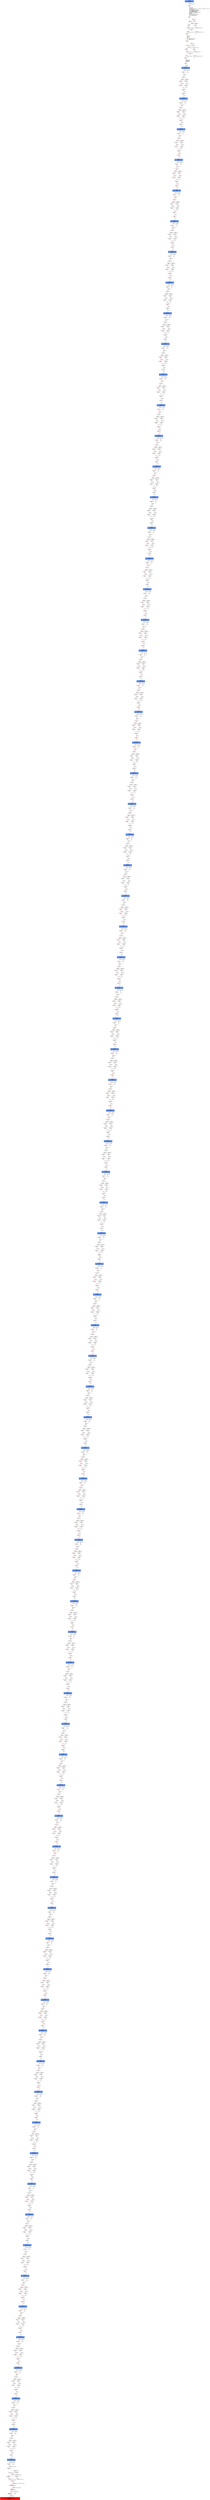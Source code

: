 digraph ARG {
node [style="filled" shape="box" color="white"]
0 [fillcolor="cornflowerblue" label="0 @ N20\nmain entry\nAbstractionState: ABS0: true\n" id="0"]
44 [label="44 @ N61\nmain\n" id="44"]
45 [label="45 @ N24\nmain\n" id="45"]
50 [label="50 @ N26\nmain\n" id="50"]
53 [label="53 @ N28\nmain\n" id="53"]
54 [label="54 @ N29\nmain\n" id="54"]
56 [label="56 @ N35\nmain\n" id="56"]
61 [label="61 @ N38\nmain\n" id="61"]
64 [label="64 @ N39\nmain\n" id="64"]
65 [label="65 @ N40\nmain\n" id="65"]
67 [label="67 @ N43\nmain\n" id="67"]
91641 [fillcolor="cornflowerblue" label="91641 @ N44\nmain\nAbstractionState: ABS6165\n" id="91641"]
91642 [label="91642 @ N45\nmain\n" id="91642"]
91661 [label="91661 @ N48\nmain\n" id="91661"]
91663 [label="91663 @ N50\nmain\n" id="91663"]
91664 [label="91664 @ N52\nmain\n" id="91664"]
91668 [label="91668 @ N49\nmain\n" id="91668"]
91669 [label="91669 @ N54\nmain\n" id="91669"]
91671 [fillcolor="cornflowerblue" label="91671 @ N44\nmain\nAbstractionState: ABS6167\n" id="91671"]
91672 [label="91672 @ N45\nmain\n" id="91672"]
91691 [label="91691 @ N48\nmain\n" id="91691"]
91693 [label="91693 @ N50\nmain\n" id="91693"]
91694 [label="91694 @ N52\nmain\n" id="91694"]
91698 [label="91698 @ N49\nmain\n" id="91698"]
91699 [label="91699 @ N54\nmain\n" id="91699"]
91701 [fillcolor="cornflowerblue" label="91701 @ N44\nmain\nAbstractionState: ABS6169\n" id="91701"]
91702 [label="91702 @ N45\nmain\n" id="91702"]
91721 [label="91721 @ N48\nmain\n" id="91721"]
91723 [label="91723 @ N50\nmain\n" id="91723"]
91724 [label="91724 @ N52\nmain\n" id="91724"]
91728 [label="91728 @ N49\nmain\n" id="91728"]
91729 [label="91729 @ N54\nmain\n" id="91729"]
91731 [fillcolor="cornflowerblue" label="91731 @ N44\nmain\nAbstractionState: ABS6171\n" id="91731"]
91732 [label="91732 @ N45\nmain\n" id="91732"]
91751 [label="91751 @ N48\nmain\n" id="91751"]
91753 [label="91753 @ N50\nmain\n" id="91753"]
91754 [label="91754 @ N52\nmain\n" id="91754"]
91758 [label="91758 @ N49\nmain\n" id="91758"]
91759 [label="91759 @ N54\nmain\n" id="91759"]
91761 [fillcolor="cornflowerblue" label="91761 @ N44\nmain\nAbstractionState: ABS6173\n" id="91761"]
91762 [label="91762 @ N45\nmain\n" id="91762"]
91781 [label="91781 @ N48\nmain\n" id="91781"]
91783 [label="91783 @ N50\nmain\n" id="91783"]
91784 [label="91784 @ N52\nmain\n" id="91784"]
91788 [label="91788 @ N49\nmain\n" id="91788"]
91789 [label="91789 @ N54\nmain\n" id="91789"]
91791 [fillcolor="cornflowerblue" label="91791 @ N44\nmain\nAbstractionState: ABS6175\n" id="91791"]
91792 [label="91792 @ N45\nmain\n" id="91792"]
91811 [label="91811 @ N48\nmain\n" id="91811"]
91813 [label="91813 @ N50\nmain\n" id="91813"]
91814 [label="91814 @ N52\nmain\n" id="91814"]
91818 [label="91818 @ N49\nmain\n" id="91818"]
91819 [label="91819 @ N54\nmain\n" id="91819"]
91821 [fillcolor="cornflowerblue" label="91821 @ N44\nmain\nAbstractionState: ABS6177\n" id="91821"]
91822 [label="91822 @ N45\nmain\n" id="91822"]
91841 [label="91841 @ N48\nmain\n" id="91841"]
91843 [label="91843 @ N50\nmain\n" id="91843"]
91844 [label="91844 @ N52\nmain\n" id="91844"]
91848 [label="91848 @ N49\nmain\n" id="91848"]
91849 [label="91849 @ N54\nmain\n" id="91849"]
91851 [fillcolor="cornflowerblue" label="91851 @ N44\nmain\nAbstractionState: ABS6179\n" id="91851"]
91852 [label="91852 @ N45\nmain\n" id="91852"]
91871 [label="91871 @ N48\nmain\n" id="91871"]
91873 [label="91873 @ N50\nmain\n" id="91873"]
91874 [label="91874 @ N52\nmain\n" id="91874"]
91878 [label="91878 @ N49\nmain\n" id="91878"]
91879 [label="91879 @ N54\nmain\n" id="91879"]
91881 [fillcolor="cornflowerblue" label="91881 @ N44\nmain\nAbstractionState: ABS6181\n" id="91881"]
91882 [label="91882 @ N45\nmain\n" id="91882"]
91901 [label="91901 @ N48\nmain\n" id="91901"]
91903 [label="91903 @ N50\nmain\n" id="91903"]
91904 [label="91904 @ N52\nmain\n" id="91904"]
91908 [label="91908 @ N49\nmain\n" id="91908"]
91909 [label="91909 @ N54\nmain\n" id="91909"]
91911 [fillcolor="cornflowerblue" label="91911 @ N44\nmain\nAbstractionState: ABS6183\n" id="91911"]
91912 [label="91912 @ N45\nmain\n" id="91912"]
91931 [label="91931 @ N48\nmain\n" id="91931"]
91933 [label="91933 @ N50\nmain\n" id="91933"]
91934 [label="91934 @ N52\nmain\n" id="91934"]
91938 [label="91938 @ N49\nmain\n" id="91938"]
91939 [label="91939 @ N54\nmain\n" id="91939"]
91941 [fillcolor="cornflowerblue" label="91941 @ N44\nmain\nAbstractionState: ABS6185\n" id="91941"]
91942 [label="91942 @ N45\nmain\n" id="91942"]
91961 [label="91961 @ N48\nmain\n" id="91961"]
91963 [label="91963 @ N50\nmain\n" id="91963"]
91964 [label="91964 @ N52\nmain\n" id="91964"]
91968 [label="91968 @ N49\nmain\n" id="91968"]
91969 [label="91969 @ N54\nmain\n" id="91969"]
91971 [fillcolor="cornflowerblue" label="91971 @ N44\nmain\nAbstractionState: ABS6187\n" id="91971"]
91972 [label="91972 @ N45\nmain\n" id="91972"]
91991 [label="91991 @ N48\nmain\n" id="91991"]
91993 [label="91993 @ N50\nmain\n" id="91993"]
91994 [label="91994 @ N52\nmain\n" id="91994"]
91998 [label="91998 @ N49\nmain\n" id="91998"]
91999 [label="91999 @ N54\nmain\n" id="91999"]
92001 [fillcolor="cornflowerblue" label="92001 @ N44\nmain\nAbstractionState: ABS6189\n" id="92001"]
92002 [label="92002 @ N45\nmain\n" id="92002"]
92021 [label="92021 @ N48\nmain\n" id="92021"]
92023 [label="92023 @ N50\nmain\n" id="92023"]
92024 [label="92024 @ N52\nmain\n" id="92024"]
92028 [label="92028 @ N49\nmain\n" id="92028"]
92029 [label="92029 @ N54\nmain\n" id="92029"]
92031 [fillcolor="cornflowerblue" label="92031 @ N44\nmain\nAbstractionState: ABS6191\n" id="92031"]
92032 [label="92032 @ N45\nmain\n" id="92032"]
92051 [label="92051 @ N48\nmain\n" id="92051"]
92053 [label="92053 @ N50\nmain\n" id="92053"]
92054 [label="92054 @ N52\nmain\n" id="92054"]
92058 [label="92058 @ N49\nmain\n" id="92058"]
92059 [label="92059 @ N54\nmain\n" id="92059"]
92061 [fillcolor="cornflowerblue" label="92061 @ N44\nmain\nAbstractionState: ABS6193\n" id="92061"]
92062 [label="92062 @ N45\nmain\n" id="92062"]
92081 [label="92081 @ N48\nmain\n" id="92081"]
92083 [label="92083 @ N50\nmain\n" id="92083"]
92084 [label="92084 @ N52\nmain\n" id="92084"]
92088 [label="92088 @ N49\nmain\n" id="92088"]
92089 [label="92089 @ N54\nmain\n" id="92089"]
92091 [fillcolor="cornflowerblue" label="92091 @ N44\nmain\nAbstractionState: ABS6195\n" id="92091"]
92092 [label="92092 @ N45\nmain\n" id="92092"]
92111 [label="92111 @ N48\nmain\n" id="92111"]
92113 [label="92113 @ N50\nmain\n" id="92113"]
92114 [label="92114 @ N52\nmain\n" id="92114"]
92118 [label="92118 @ N49\nmain\n" id="92118"]
92119 [label="92119 @ N54\nmain\n" id="92119"]
92121 [fillcolor="cornflowerblue" label="92121 @ N44\nmain\nAbstractionState: ABS6197\n" id="92121"]
92122 [label="92122 @ N45\nmain\n" id="92122"]
92141 [label="92141 @ N48\nmain\n" id="92141"]
92143 [label="92143 @ N50\nmain\n" id="92143"]
92144 [label="92144 @ N52\nmain\n" id="92144"]
92148 [label="92148 @ N49\nmain\n" id="92148"]
92149 [label="92149 @ N54\nmain\n" id="92149"]
92151 [fillcolor="cornflowerblue" label="92151 @ N44\nmain\nAbstractionState: ABS6199\n" id="92151"]
92152 [label="92152 @ N45\nmain\n" id="92152"]
92171 [label="92171 @ N48\nmain\n" id="92171"]
92173 [label="92173 @ N50\nmain\n" id="92173"]
92174 [label="92174 @ N52\nmain\n" id="92174"]
92178 [label="92178 @ N49\nmain\n" id="92178"]
92179 [label="92179 @ N54\nmain\n" id="92179"]
92181 [fillcolor="cornflowerblue" label="92181 @ N44\nmain\nAbstractionState: ABS6201\n" id="92181"]
92182 [label="92182 @ N45\nmain\n" id="92182"]
92201 [label="92201 @ N48\nmain\n" id="92201"]
92203 [label="92203 @ N50\nmain\n" id="92203"]
92204 [label="92204 @ N52\nmain\n" id="92204"]
92208 [label="92208 @ N49\nmain\n" id="92208"]
92209 [label="92209 @ N54\nmain\n" id="92209"]
92211 [fillcolor="cornflowerblue" label="92211 @ N44\nmain\nAbstractionState: ABS6203\n" id="92211"]
92212 [label="92212 @ N45\nmain\n" id="92212"]
92231 [label="92231 @ N48\nmain\n" id="92231"]
92233 [label="92233 @ N50\nmain\n" id="92233"]
92234 [label="92234 @ N52\nmain\n" id="92234"]
92238 [label="92238 @ N49\nmain\n" id="92238"]
92239 [label="92239 @ N54\nmain\n" id="92239"]
92241 [fillcolor="cornflowerblue" label="92241 @ N44\nmain\nAbstractionState: ABS6205\n" id="92241"]
92242 [label="92242 @ N45\nmain\n" id="92242"]
92261 [label="92261 @ N48\nmain\n" id="92261"]
92263 [label="92263 @ N50\nmain\n" id="92263"]
92264 [label="92264 @ N52\nmain\n" id="92264"]
92268 [label="92268 @ N49\nmain\n" id="92268"]
92269 [label="92269 @ N54\nmain\n" id="92269"]
92271 [fillcolor="cornflowerblue" label="92271 @ N44\nmain\nAbstractionState: ABS6207\n" id="92271"]
92272 [label="92272 @ N45\nmain\n" id="92272"]
92291 [label="92291 @ N48\nmain\n" id="92291"]
92293 [label="92293 @ N50\nmain\n" id="92293"]
92294 [label="92294 @ N52\nmain\n" id="92294"]
92298 [label="92298 @ N49\nmain\n" id="92298"]
92299 [label="92299 @ N54\nmain\n" id="92299"]
92301 [fillcolor="cornflowerblue" label="92301 @ N44\nmain\nAbstractionState: ABS6209\n" id="92301"]
92302 [label="92302 @ N45\nmain\n" id="92302"]
92321 [label="92321 @ N48\nmain\n" id="92321"]
92323 [label="92323 @ N50\nmain\n" id="92323"]
92324 [label="92324 @ N52\nmain\n" id="92324"]
92328 [label="92328 @ N49\nmain\n" id="92328"]
92329 [label="92329 @ N54\nmain\n" id="92329"]
92331 [fillcolor="cornflowerblue" label="92331 @ N44\nmain\nAbstractionState: ABS6211\n" id="92331"]
92332 [label="92332 @ N45\nmain\n" id="92332"]
92351 [label="92351 @ N48\nmain\n" id="92351"]
92353 [label="92353 @ N50\nmain\n" id="92353"]
92354 [label="92354 @ N52\nmain\n" id="92354"]
92358 [label="92358 @ N49\nmain\n" id="92358"]
92359 [label="92359 @ N54\nmain\n" id="92359"]
92361 [fillcolor="cornflowerblue" label="92361 @ N44\nmain\nAbstractionState: ABS6213\n" id="92361"]
92362 [label="92362 @ N45\nmain\n" id="92362"]
92381 [label="92381 @ N48\nmain\n" id="92381"]
92383 [label="92383 @ N50\nmain\n" id="92383"]
92384 [label="92384 @ N52\nmain\n" id="92384"]
92388 [label="92388 @ N49\nmain\n" id="92388"]
92389 [label="92389 @ N54\nmain\n" id="92389"]
92391 [fillcolor="cornflowerblue" label="92391 @ N44\nmain\nAbstractionState: ABS6215\n" id="92391"]
92392 [label="92392 @ N45\nmain\n" id="92392"]
92411 [label="92411 @ N48\nmain\n" id="92411"]
92413 [label="92413 @ N50\nmain\n" id="92413"]
92414 [label="92414 @ N52\nmain\n" id="92414"]
92418 [label="92418 @ N49\nmain\n" id="92418"]
92419 [label="92419 @ N54\nmain\n" id="92419"]
92421 [fillcolor="cornflowerblue" label="92421 @ N44\nmain\nAbstractionState: ABS6217\n" id="92421"]
92422 [label="92422 @ N45\nmain\n" id="92422"]
92441 [label="92441 @ N48\nmain\n" id="92441"]
92443 [label="92443 @ N50\nmain\n" id="92443"]
92444 [label="92444 @ N52\nmain\n" id="92444"]
92448 [label="92448 @ N49\nmain\n" id="92448"]
92449 [label="92449 @ N54\nmain\n" id="92449"]
92451 [fillcolor="cornflowerblue" label="92451 @ N44\nmain\nAbstractionState: ABS6219\n" id="92451"]
92452 [label="92452 @ N45\nmain\n" id="92452"]
92471 [label="92471 @ N48\nmain\n" id="92471"]
92473 [label="92473 @ N50\nmain\n" id="92473"]
92474 [label="92474 @ N52\nmain\n" id="92474"]
92478 [label="92478 @ N49\nmain\n" id="92478"]
92479 [label="92479 @ N54\nmain\n" id="92479"]
92481 [fillcolor="cornflowerblue" label="92481 @ N44\nmain\nAbstractionState: ABS6221\n" id="92481"]
92482 [label="92482 @ N45\nmain\n" id="92482"]
92501 [label="92501 @ N48\nmain\n" id="92501"]
92503 [label="92503 @ N50\nmain\n" id="92503"]
92504 [label="92504 @ N52\nmain\n" id="92504"]
92508 [label="92508 @ N49\nmain\n" id="92508"]
92509 [label="92509 @ N54\nmain\n" id="92509"]
92511 [fillcolor="cornflowerblue" label="92511 @ N44\nmain\nAbstractionState: ABS6223\n" id="92511"]
92512 [label="92512 @ N45\nmain\n" id="92512"]
92531 [label="92531 @ N48\nmain\n" id="92531"]
92533 [label="92533 @ N50\nmain\n" id="92533"]
92534 [label="92534 @ N52\nmain\n" id="92534"]
92538 [label="92538 @ N49\nmain\n" id="92538"]
92539 [label="92539 @ N54\nmain\n" id="92539"]
92541 [fillcolor="cornflowerblue" label="92541 @ N44\nmain\nAbstractionState: ABS6225\n" id="92541"]
92542 [label="92542 @ N45\nmain\n" id="92542"]
92561 [label="92561 @ N48\nmain\n" id="92561"]
92563 [label="92563 @ N50\nmain\n" id="92563"]
92564 [label="92564 @ N52\nmain\n" id="92564"]
92568 [label="92568 @ N49\nmain\n" id="92568"]
92569 [label="92569 @ N54\nmain\n" id="92569"]
92571 [fillcolor="cornflowerblue" label="92571 @ N44\nmain\nAbstractionState: ABS6227\n" id="92571"]
92572 [label="92572 @ N45\nmain\n" id="92572"]
92591 [label="92591 @ N48\nmain\n" id="92591"]
92593 [label="92593 @ N50\nmain\n" id="92593"]
92594 [label="92594 @ N52\nmain\n" id="92594"]
92598 [label="92598 @ N49\nmain\n" id="92598"]
92599 [label="92599 @ N54\nmain\n" id="92599"]
92601 [fillcolor="cornflowerblue" label="92601 @ N44\nmain\nAbstractionState: ABS6229\n" id="92601"]
92602 [label="92602 @ N45\nmain\n" id="92602"]
92621 [label="92621 @ N48\nmain\n" id="92621"]
92623 [label="92623 @ N50\nmain\n" id="92623"]
92624 [label="92624 @ N52\nmain\n" id="92624"]
92628 [label="92628 @ N49\nmain\n" id="92628"]
92629 [label="92629 @ N54\nmain\n" id="92629"]
92631 [fillcolor="cornflowerblue" label="92631 @ N44\nmain\nAbstractionState: ABS6231\n" id="92631"]
92632 [label="92632 @ N45\nmain\n" id="92632"]
92651 [label="92651 @ N48\nmain\n" id="92651"]
92653 [label="92653 @ N50\nmain\n" id="92653"]
92654 [label="92654 @ N52\nmain\n" id="92654"]
92658 [label="92658 @ N49\nmain\n" id="92658"]
92659 [label="92659 @ N54\nmain\n" id="92659"]
92661 [fillcolor="cornflowerblue" label="92661 @ N44\nmain\nAbstractionState: ABS6233\n" id="92661"]
92662 [label="92662 @ N45\nmain\n" id="92662"]
92681 [label="92681 @ N48\nmain\n" id="92681"]
92683 [label="92683 @ N50\nmain\n" id="92683"]
92684 [label="92684 @ N52\nmain\n" id="92684"]
92688 [label="92688 @ N49\nmain\n" id="92688"]
92689 [label="92689 @ N54\nmain\n" id="92689"]
92691 [fillcolor="cornflowerblue" label="92691 @ N44\nmain\nAbstractionState: ABS6235\n" id="92691"]
92692 [label="92692 @ N45\nmain\n" id="92692"]
92711 [label="92711 @ N48\nmain\n" id="92711"]
92713 [label="92713 @ N50\nmain\n" id="92713"]
92714 [label="92714 @ N52\nmain\n" id="92714"]
92718 [label="92718 @ N49\nmain\n" id="92718"]
92719 [label="92719 @ N54\nmain\n" id="92719"]
92721 [fillcolor="cornflowerblue" label="92721 @ N44\nmain\nAbstractionState: ABS6237\n" id="92721"]
92722 [label="92722 @ N45\nmain\n" id="92722"]
92741 [label="92741 @ N48\nmain\n" id="92741"]
92743 [label="92743 @ N50\nmain\n" id="92743"]
92744 [label="92744 @ N52\nmain\n" id="92744"]
92748 [label="92748 @ N49\nmain\n" id="92748"]
92749 [label="92749 @ N54\nmain\n" id="92749"]
92751 [fillcolor="cornflowerblue" label="92751 @ N44\nmain\nAbstractionState: ABS6239\n" id="92751"]
92752 [label="92752 @ N45\nmain\n" id="92752"]
92771 [label="92771 @ N48\nmain\n" id="92771"]
92773 [label="92773 @ N50\nmain\n" id="92773"]
92774 [label="92774 @ N52\nmain\n" id="92774"]
92778 [label="92778 @ N49\nmain\n" id="92778"]
92779 [label="92779 @ N54\nmain\n" id="92779"]
92781 [fillcolor="cornflowerblue" label="92781 @ N44\nmain\nAbstractionState: ABS6241\n" id="92781"]
92782 [label="92782 @ N45\nmain\n" id="92782"]
92801 [label="92801 @ N48\nmain\n" id="92801"]
92803 [label="92803 @ N50\nmain\n" id="92803"]
92804 [label="92804 @ N52\nmain\n" id="92804"]
92808 [label="92808 @ N49\nmain\n" id="92808"]
92809 [label="92809 @ N54\nmain\n" id="92809"]
92811 [fillcolor="cornflowerblue" label="92811 @ N44\nmain\nAbstractionState: ABS6243\n" id="92811"]
92812 [label="92812 @ N45\nmain\n" id="92812"]
92831 [label="92831 @ N48\nmain\n" id="92831"]
92833 [label="92833 @ N50\nmain\n" id="92833"]
92834 [label="92834 @ N52\nmain\n" id="92834"]
92838 [label="92838 @ N49\nmain\n" id="92838"]
92839 [label="92839 @ N54\nmain\n" id="92839"]
92841 [fillcolor="cornflowerblue" label="92841 @ N44\nmain\nAbstractionState: ABS6245\n" id="92841"]
92842 [label="92842 @ N45\nmain\n" id="92842"]
92861 [label="92861 @ N48\nmain\n" id="92861"]
92863 [label="92863 @ N50\nmain\n" id="92863"]
92864 [label="92864 @ N52\nmain\n" id="92864"]
92868 [label="92868 @ N49\nmain\n" id="92868"]
92869 [label="92869 @ N54\nmain\n" id="92869"]
92871 [fillcolor="cornflowerblue" label="92871 @ N44\nmain\nAbstractionState: ABS6247\n" id="92871"]
92872 [label="92872 @ N45\nmain\n" id="92872"]
92891 [label="92891 @ N48\nmain\n" id="92891"]
92893 [label="92893 @ N50\nmain\n" id="92893"]
92894 [label="92894 @ N52\nmain\n" id="92894"]
92898 [label="92898 @ N49\nmain\n" id="92898"]
92899 [label="92899 @ N54\nmain\n" id="92899"]
92901 [fillcolor="cornflowerblue" label="92901 @ N44\nmain\nAbstractionState: ABS6249\n" id="92901"]
92902 [label="92902 @ N45\nmain\n" id="92902"]
92921 [label="92921 @ N48\nmain\n" id="92921"]
92923 [label="92923 @ N50\nmain\n" id="92923"]
92924 [label="92924 @ N52\nmain\n" id="92924"]
92928 [label="92928 @ N49\nmain\n" id="92928"]
92929 [label="92929 @ N54\nmain\n" id="92929"]
92931 [fillcolor="cornflowerblue" label="92931 @ N44\nmain\nAbstractionState: ABS6251\n" id="92931"]
92932 [label="92932 @ N45\nmain\n" id="92932"]
92951 [label="92951 @ N48\nmain\n" id="92951"]
92953 [label="92953 @ N50\nmain\n" id="92953"]
92954 [label="92954 @ N52\nmain\n" id="92954"]
92958 [label="92958 @ N49\nmain\n" id="92958"]
92959 [label="92959 @ N54\nmain\n" id="92959"]
92961 [fillcolor="cornflowerblue" label="92961 @ N44\nmain\nAbstractionState: ABS6253\n" id="92961"]
92962 [label="92962 @ N45\nmain\n" id="92962"]
92981 [label="92981 @ N48\nmain\n" id="92981"]
92983 [label="92983 @ N50\nmain\n" id="92983"]
92984 [label="92984 @ N52\nmain\n" id="92984"]
92988 [label="92988 @ N49\nmain\n" id="92988"]
92989 [label="92989 @ N54\nmain\n" id="92989"]
92991 [fillcolor="cornflowerblue" label="92991 @ N44\nmain\nAbstractionState: ABS6255\n" id="92991"]
92992 [label="92992 @ N45\nmain\n" id="92992"]
93011 [label="93011 @ N48\nmain\n" id="93011"]
93013 [label="93013 @ N50\nmain\n" id="93013"]
93014 [label="93014 @ N52\nmain\n" id="93014"]
93018 [label="93018 @ N49\nmain\n" id="93018"]
93019 [label="93019 @ N54\nmain\n" id="93019"]
93021 [fillcolor="cornflowerblue" label="93021 @ N44\nmain\nAbstractionState: ABS6257\n" id="93021"]
93022 [label="93022 @ N45\nmain\n" id="93022"]
93041 [label="93041 @ N48\nmain\n" id="93041"]
93043 [label="93043 @ N50\nmain\n" id="93043"]
93044 [label="93044 @ N52\nmain\n" id="93044"]
93048 [label="93048 @ N49\nmain\n" id="93048"]
93049 [label="93049 @ N54\nmain\n" id="93049"]
93051 [fillcolor="cornflowerblue" label="93051 @ N44\nmain\nAbstractionState: ABS6259\n" id="93051"]
93052 [label="93052 @ N45\nmain\n" id="93052"]
93071 [label="93071 @ N48\nmain\n" id="93071"]
93073 [label="93073 @ N50\nmain\n" id="93073"]
93074 [label="93074 @ N52\nmain\n" id="93074"]
93078 [label="93078 @ N49\nmain\n" id="93078"]
93079 [label="93079 @ N54\nmain\n" id="93079"]
93081 [fillcolor="cornflowerblue" label="93081 @ N44\nmain\nAbstractionState: ABS6261\n" id="93081"]
93082 [label="93082 @ N45\nmain\n" id="93082"]
93101 [label="93101 @ N48\nmain\n" id="93101"]
93103 [label="93103 @ N50\nmain\n" id="93103"]
93104 [label="93104 @ N52\nmain\n" id="93104"]
93108 [label="93108 @ N49\nmain\n" id="93108"]
93109 [label="93109 @ N54\nmain\n" id="93109"]
93111 [fillcolor="cornflowerblue" label="93111 @ N44\nmain\nAbstractionState: ABS6263\n" id="93111"]
93112 [label="93112 @ N45\nmain\n" id="93112"]
93131 [label="93131 @ N48\nmain\n" id="93131"]
93133 [label="93133 @ N50\nmain\n" id="93133"]
93134 [label="93134 @ N52\nmain\n" id="93134"]
93138 [label="93138 @ N49\nmain\n" id="93138"]
93139 [label="93139 @ N54\nmain\n" id="93139"]
93141 [fillcolor="cornflowerblue" label="93141 @ N44\nmain\nAbstractionState: ABS6265\n" id="93141"]
93142 [label="93142 @ N45\nmain\n" id="93142"]
93161 [label="93161 @ N48\nmain\n" id="93161"]
93163 [label="93163 @ N50\nmain\n" id="93163"]
93164 [label="93164 @ N52\nmain\n" id="93164"]
93168 [label="93168 @ N49\nmain\n" id="93168"]
93169 [label="93169 @ N54\nmain\n" id="93169"]
93171 [fillcolor="cornflowerblue" label="93171 @ N44\nmain\nAbstractionState: ABS6267\n" id="93171"]
93172 [label="93172 @ N45\nmain\n" id="93172"]
93191 [label="93191 @ N48\nmain\n" id="93191"]
93193 [label="93193 @ N50\nmain\n" id="93193"]
93194 [label="93194 @ N52\nmain\n" id="93194"]
93198 [label="93198 @ N49\nmain\n" id="93198"]
93199 [label="93199 @ N54\nmain\n" id="93199"]
93201 [fillcolor="cornflowerblue" label="93201 @ N44\nmain\nAbstractionState: ABS6269\n" id="93201"]
93202 [label="93202 @ N45\nmain\n" id="93202"]
93221 [label="93221 @ N48\nmain\n" id="93221"]
93223 [label="93223 @ N50\nmain\n" id="93223"]
93224 [label="93224 @ N52\nmain\n" id="93224"]
93228 [label="93228 @ N49\nmain\n" id="93228"]
93229 [label="93229 @ N54\nmain\n" id="93229"]
93231 [fillcolor="cornflowerblue" label="93231 @ N44\nmain\nAbstractionState: ABS6271\n" id="93231"]
93232 [label="93232 @ N45\nmain\n" id="93232"]
93251 [label="93251 @ N48\nmain\n" id="93251"]
93253 [label="93253 @ N50\nmain\n" id="93253"]
93254 [label="93254 @ N52\nmain\n" id="93254"]
93258 [label="93258 @ N49\nmain\n" id="93258"]
93259 [label="93259 @ N54\nmain\n" id="93259"]
93261 [fillcolor="cornflowerblue" label="93261 @ N44\nmain\nAbstractionState: ABS6273\n" id="93261"]
93262 [label="93262 @ N45\nmain\n" id="93262"]
93281 [label="93281 @ N48\nmain\n" id="93281"]
93283 [label="93283 @ N50\nmain\n" id="93283"]
93284 [label="93284 @ N52\nmain\n" id="93284"]
93288 [label="93288 @ N49\nmain\n" id="93288"]
93289 [label="93289 @ N54\nmain\n" id="93289"]
93291 [fillcolor="cornflowerblue" label="93291 @ N44\nmain\nAbstractionState: ABS6275\n" id="93291"]
93292 [label="93292 @ N45\nmain\n" id="93292"]
93311 [label="93311 @ N48\nmain\n" id="93311"]
93313 [label="93313 @ N50\nmain\n" id="93313"]
93314 [label="93314 @ N52\nmain\n" id="93314"]
93318 [label="93318 @ N49\nmain\n" id="93318"]
93319 [label="93319 @ N54\nmain\n" id="93319"]
93321 [fillcolor="cornflowerblue" label="93321 @ N44\nmain\nAbstractionState: ABS6277\n" id="93321"]
93322 [label="93322 @ N45\nmain\n" id="93322"]
93341 [label="93341 @ N48\nmain\n" id="93341"]
93343 [label="93343 @ N50\nmain\n" id="93343"]
93344 [label="93344 @ N52\nmain\n" id="93344"]
93348 [label="93348 @ N49\nmain\n" id="93348"]
93349 [label="93349 @ N54\nmain\n" id="93349"]
93351 [fillcolor="cornflowerblue" label="93351 @ N44\nmain\nAbstractionState: ABS6279\n" id="93351"]
93352 [label="93352 @ N45\nmain\n" id="93352"]
93371 [label="93371 @ N48\nmain\n" id="93371"]
93373 [label="93373 @ N50\nmain\n" id="93373"]
93374 [label="93374 @ N52\nmain\n" id="93374"]
93378 [label="93378 @ N49\nmain\n" id="93378"]
93379 [label="93379 @ N54\nmain\n" id="93379"]
93381 [fillcolor="cornflowerblue" label="93381 @ N44\nmain\nAbstractionState: ABS6281\n" id="93381"]
93382 [label="93382 @ N45\nmain\n" id="93382"]
93401 [label="93401 @ N48\nmain\n" id="93401"]
93403 [label="93403 @ N50\nmain\n" id="93403"]
93404 [label="93404 @ N52\nmain\n" id="93404"]
93408 [label="93408 @ N49\nmain\n" id="93408"]
93409 [label="93409 @ N54\nmain\n" id="93409"]
93411 [fillcolor="cornflowerblue" label="93411 @ N44\nmain\nAbstractionState: ABS6283\n" id="93411"]
93412 [label="93412 @ N45\nmain\n" id="93412"]
93431 [label="93431 @ N48\nmain\n" id="93431"]
93433 [label="93433 @ N50\nmain\n" id="93433"]
93434 [label="93434 @ N52\nmain\n" id="93434"]
93438 [label="93438 @ N49\nmain\n" id="93438"]
93439 [label="93439 @ N54\nmain\n" id="93439"]
93441 [fillcolor="cornflowerblue" label="93441 @ N44\nmain\nAbstractionState: ABS6285\n" id="93441"]
93442 [label="93442 @ N45\nmain\n" id="93442"]
93461 [label="93461 @ N48\nmain\n" id="93461"]
93463 [label="93463 @ N50\nmain\n" id="93463"]
93464 [label="93464 @ N52\nmain\n" id="93464"]
93468 [label="93468 @ N49\nmain\n" id="93468"]
93469 [label="93469 @ N54\nmain\n" id="93469"]
93471 [fillcolor="cornflowerblue" label="93471 @ N44\nmain\nAbstractionState: ABS6287\n" id="93471"]
93472 [label="93472 @ N45\nmain\n" id="93472"]
93491 [label="93491 @ N48\nmain\n" id="93491"]
93493 [label="93493 @ N50\nmain\n" id="93493"]
93494 [label="93494 @ N52\nmain\n" id="93494"]
93498 [label="93498 @ N49\nmain\n" id="93498"]
93499 [label="93499 @ N54\nmain\n" id="93499"]
93501 [fillcolor="cornflowerblue" label="93501 @ N44\nmain\nAbstractionState: ABS6289\n" id="93501"]
93502 [label="93502 @ N45\nmain\n" id="93502"]
93521 [label="93521 @ N48\nmain\n" id="93521"]
93523 [label="93523 @ N50\nmain\n" id="93523"]
93524 [label="93524 @ N52\nmain\n" id="93524"]
93528 [label="93528 @ N49\nmain\n" id="93528"]
93529 [label="93529 @ N54\nmain\n" id="93529"]
93531 [fillcolor="cornflowerblue" label="93531 @ N44\nmain\nAbstractionState: ABS6291\n" id="93531"]
93532 [label="93532 @ N45\nmain\n" id="93532"]
93551 [label="93551 @ N48\nmain\n" id="93551"]
93553 [label="93553 @ N50\nmain\n" id="93553"]
93554 [label="93554 @ N52\nmain\n" id="93554"]
93558 [label="93558 @ N49\nmain\n" id="93558"]
93559 [label="93559 @ N54\nmain\n" id="93559"]
93561 [fillcolor="cornflowerblue" label="93561 @ N44\nmain\nAbstractionState: ABS6293\n" id="93561"]
93562 [label="93562 @ N45\nmain\n" id="93562"]
93581 [label="93581 @ N48\nmain\n" id="93581"]
93583 [label="93583 @ N50\nmain\n" id="93583"]
93584 [label="93584 @ N52\nmain\n" id="93584"]
93588 [label="93588 @ N49\nmain\n" id="93588"]
93589 [label="93589 @ N54\nmain\n" id="93589"]
93591 [fillcolor="cornflowerblue" label="93591 @ N44\nmain\nAbstractionState: ABS6295\n" id="93591"]
93592 [label="93592 @ N45\nmain\n" id="93592"]
93611 [label="93611 @ N48\nmain\n" id="93611"]
93613 [label="93613 @ N50\nmain\n" id="93613"]
93614 [label="93614 @ N52\nmain\n" id="93614"]
93618 [label="93618 @ N49\nmain\n" id="93618"]
93619 [label="93619 @ N54\nmain\n" id="93619"]
93621 [fillcolor="cornflowerblue" label="93621 @ N44\nmain\nAbstractionState: ABS6297\n" id="93621"]
93622 [label="93622 @ N45\nmain\n" id="93622"]
93641 [label="93641 @ N48\nmain\n" id="93641"]
93643 [label="93643 @ N50\nmain\n" id="93643"]
93644 [label="93644 @ N52\nmain\n" id="93644"]
93648 [label="93648 @ N49\nmain\n" id="93648"]
93649 [label="93649 @ N54\nmain\n" id="93649"]
93651 [fillcolor="cornflowerblue" label="93651 @ N44\nmain\nAbstractionState: ABS6299\n" id="93651"]
93652 [label="93652 @ N45\nmain\n" id="93652"]
93671 [label="93671 @ N48\nmain\n" id="93671"]
93673 [label="93673 @ N50\nmain\n" id="93673"]
93674 [label="93674 @ N52\nmain\n" id="93674"]
93678 [label="93678 @ N49\nmain\n" id="93678"]
93679 [label="93679 @ N54\nmain\n" id="93679"]
93681 [fillcolor="cornflowerblue" label="93681 @ N44\nmain\nAbstractionState: ABS6301\n" id="93681"]
93682 [label="93682 @ N45\nmain\n" id="93682"]
93701 [label="93701 @ N48\nmain\n" id="93701"]
93703 [label="93703 @ N50\nmain\n" id="93703"]
93704 [label="93704 @ N52\nmain\n" id="93704"]
93708 [label="93708 @ N49\nmain\n" id="93708"]
93709 [label="93709 @ N54\nmain\n" id="93709"]
93711 [fillcolor="cornflowerblue" label="93711 @ N44\nmain\nAbstractionState: ABS6303\n" id="93711"]
93712 [label="93712 @ N45\nmain\n" id="93712"]
93731 [label="93731 @ N48\nmain\n" id="93731"]
93733 [label="93733 @ N50\nmain\n" id="93733"]
93734 [label="93734 @ N52\nmain\n" id="93734"]
93738 [label="93738 @ N49\nmain\n" id="93738"]
93739 [label="93739 @ N54\nmain\n" id="93739"]
93741 [fillcolor="cornflowerblue" label="93741 @ N44\nmain\nAbstractionState: ABS6305\n" id="93741"]
93742 [label="93742 @ N45\nmain\n" id="93742"]
93761 [label="93761 @ N48\nmain\n" id="93761"]
93763 [label="93763 @ N50\nmain\n" id="93763"]
93764 [label="93764 @ N52\nmain\n" id="93764"]
93768 [label="93768 @ N49\nmain\n" id="93768"]
93769 [label="93769 @ N54\nmain\n" id="93769"]
93771 [fillcolor="cornflowerblue" label="93771 @ N44\nmain\nAbstractionState: ABS6307\n" id="93771"]
93772 [label="93772 @ N45\nmain\n" id="93772"]
93791 [label="93791 @ N48\nmain\n" id="93791"]
93793 [label="93793 @ N50\nmain\n" id="93793"]
93794 [label="93794 @ N52\nmain\n" id="93794"]
93798 [label="93798 @ N49\nmain\n" id="93798"]
93799 [label="93799 @ N54\nmain\n" id="93799"]
93801 [fillcolor="cornflowerblue" label="93801 @ N44\nmain\nAbstractionState: ABS6309\n" id="93801"]
93802 [label="93802 @ N45\nmain\n" id="93802"]
93821 [label="93821 @ N48\nmain\n" id="93821"]
93823 [label="93823 @ N50\nmain\n" id="93823"]
93824 [label="93824 @ N52\nmain\n" id="93824"]
93828 [label="93828 @ N49\nmain\n" id="93828"]
93829 [label="93829 @ N54\nmain\n" id="93829"]
93831 [fillcolor="cornflowerblue" label="93831 @ N44\nmain\nAbstractionState: ABS6311\n" id="93831"]
93832 [label="93832 @ N45\nmain\n" id="93832"]
93851 [label="93851 @ N48\nmain\n" id="93851"]
93853 [label="93853 @ N50\nmain\n" id="93853"]
93854 [label="93854 @ N52\nmain\n" id="93854"]
93858 [label="93858 @ N49\nmain\n" id="93858"]
93859 [label="93859 @ N54\nmain\n" id="93859"]
93861 [fillcolor="cornflowerblue" label="93861 @ N44\nmain\nAbstractionState: ABS6313\n" id="93861"]
93862 [label="93862 @ N45\nmain\n" id="93862"]
93881 [label="93881 @ N48\nmain\n" id="93881"]
93883 [label="93883 @ N50\nmain\n" id="93883"]
93884 [label="93884 @ N52\nmain\n" id="93884"]
93888 [label="93888 @ N49\nmain\n" id="93888"]
93889 [label="93889 @ N54\nmain\n" id="93889"]
93891 [fillcolor="cornflowerblue" label="93891 @ N44\nmain\nAbstractionState: ABS6315\n" id="93891"]
93892 [label="93892 @ N45\nmain\n" id="93892"]
93911 [label="93911 @ N48\nmain\n" id="93911"]
93913 [label="93913 @ N50\nmain\n" id="93913"]
93914 [label="93914 @ N52\nmain\n" id="93914"]
93918 [label="93918 @ N49\nmain\n" id="93918"]
93919 [label="93919 @ N54\nmain\n" id="93919"]
93921 [fillcolor="cornflowerblue" label="93921 @ N44\nmain\nAbstractionState: ABS6317\n" id="93921"]
93922 [label="93922 @ N45\nmain\n" id="93922"]
93941 [label="93941 @ N48\nmain\n" id="93941"]
93943 [label="93943 @ N50\nmain\n" id="93943"]
93944 [label="93944 @ N52\nmain\n" id="93944"]
93948 [label="93948 @ N49\nmain\n" id="93948"]
93949 [label="93949 @ N54\nmain\n" id="93949"]
93951 [fillcolor="cornflowerblue" label="93951 @ N44\nmain\nAbstractionState: ABS6319\n" id="93951"]
93952 [label="93952 @ N45\nmain\n" id="93952"]
93971 [label="93971 @ N48\nmain\n" id="93971"]
93973 [label="93973 @ N50\nmain\n" id="93973"]
93974 [label="93974 @ N52\nmain\n" id="93974"]
93978 [label="93978 @ N49\nmain\n" id="93978"]
93979 [label="93979 @ N54\nmain\n" id="93979"]
93981 [fillcolor="cornflowerblue" label="93981 @ N44\nmain\nAbstractionState: ABS6321\n" id="93981"]
93983 [label="93983 @ N46\nmain\n" id="93983"]
93984 [label="93984 @ N55\nmain\n" id="93984"]
93989 [label="93989 @ N58\nmain\n" id="93989"]
93992 [label="93992 @ N59\nmain\n" id="93992"]
93993 [label="93993 @ N11\n__VERIFIER_assert entry\n" id="93993"]
93994 [label="93994 @ N12\n__VERIFIER_assert\n" id="93994"]
93995 [label="93995 @ N14\n__VERIFIER_assert\n" id="93995"]
93998 [fillcolor="red" label="93998 @ N15\n__VERIFIER_assert\nAbstractionState: ABS6322\n AutomatonState: ErrorLabelAutomaton: _predefinedState_ERROR\n" id="93998"]
93985 [label="93985 @ N56\nmain\n" id="93985"]
93987 [label="93987 @ N57\nmain\n" id="93987"]
93972 [label="93972 @ N51\nmain\n" id="93972"]
93976 [label="93976 @ N53\nmain\n" id="93976"]
93942 [label="93942 @ N51\nmain\n" id="93942"]
93946 [label="93946 @ N53\nmain\n" id="93946"]
93912 [label="93912 @ N51\nmain\n" id="93912"]
93916 [label="93916 @ N53\nmain\n" id="93916"]
93882 [label="93882 @ N51\nmain\n" id="93882"]
93886 [label="93886 @ N53\nmain\n" id="93886"]
93852 [label="93852 @ N51\nmain\n" id="93852"]
93856 [label="93856 @ N53\nmain\n" id="93856"]
93822 [label="93822 @ N51\nmain\n" id="93822"]
93826 [label="93826 @ N53\nmain\n" id="93826"]
93792 [label="93792 @ N51\nmain\n" id="93792"]
93796 [label="93796 @ N53\nmain\n" id="93796"]
93762 [label="93762 @ N51\nmain\n" id="93762"]
93766 [label="93766 @ N53\nmain\n" id="93766"]
93732 [label="93732 @ N51\nmain\n" id="93732"]
93736 [label="93736 @ N53\nmain\n" id="93736"]
93702 [label="93702 @ N51\nmain\n" id="93702"]
93706 [label="93706 @ N53\nmain\n" id="93706"]
93672 [label="93672 @ N51\nmain\n" id="93672"]
93676 [label="93676 @ N53\nmain\n" id="93676"]
93642 [label="93642 @ N51\nmain\n" id="93642"]
93646 [label="93646 @ N53\nmain\n" id="93646"]
93612 [label="93612 @ N51\nmain\n" id="93612"]
93616 [label="93616 @ N53\nmain\n" id="93616"]
93582 [label="93582 @ N51\nmain\n" id="93582"]
93586 [label="93586 @ N53\nmain\n" id="93586"]
93552 [label="93552 @ N51\nmain\n" id="93552"]
93556 [label="93556 @ N53\nmain\n" id="93556"]
93522 [label="93522 @ N51\nmain\n" id="93522"]
93526 [label="93526 @ N53\nmain\n" id="93526"]
93492 [label="93492 @ N51\nmain\n" id="93492"]
93496 [label="93496 @ N53\nmain\n" id="93496"]
93462 [label="93462 @ N51\nmain\n" id="93462"]
93466 [label="93466 @ N53\nmain\n" id="93466"]
93432 [label="93432 @ N51\nmain\n" id="93432"]
93436 [label="93436 @ N53\nmain\n" id="93436"]
93402 [label="93402 @ N51\nmain\n" id="93402"]
93406 [label="93406 @ N53\nmain\n" id="93406"]
93372 [label="93372 @ N51\nmain\n" id="93372"]
93376 [label="93376 @ N53\nmain\n" id="93376"]
93342 [label="93342 @ N51\nmain\n" id="93342"]
93346 [label="93346 @ N53\nmain\n" id="93346"]
93312 [label="93312 @ N51\nmain\n" id="93312"]
93316 [label="93316 @ N53\nmain\n" id="93316"]
93282 [label="93282 @ N51\nmain\n" id="93282"]
93286 [label="93286 @ N53\nmain\n" id="93286"]
93252 [label="93252 @ N51\nmain\n" id="93252"]
93256 [label="93256 @ N53\nmain\n" id="93256"]
93222 [label="93222 @ N51\nmain\n" id="93222"]
93226 [label="93226 @ N53\nmain\n" id="93226"]
93192 [label="93192 @ N51\nmain\n" id="93192"]
93196 [label="93196 @ N53\nmain\n" id="93196"]
93162 [label="93162 @ N51\nmain\n" id="93162"]
93166 [label="93166 @ N53\nmain\n" id="93166"]
93132 [label="93132 @ N51\nmain\n" id="93132"]
93136 [label="93136 @ N53\nmain\n" id="93136"]
93102 [label="93102 @ N51\nmain\n" id="93102"]
93106 [label="93106 @ N53\nmain\n" id="93106"]
93072 [label="93072 @ N51\nmain\n" id="93072"]
93076 [label="93076 @ N53\nmain\n" id="93076"]
93042 [label="93042 @ N51\nmain\n" id="93042"]
93046 [label="93046 @ N53\nmain\n" id="93046"]
93012 [label="93012 @ N51\nmain\n" id="93012"]
93016 [label="93016 @ N53\nmain\n" id="93016"]
92982 [label="92982 @ N51\nmain\n" id="92982"]
92986 [label="92986 @ N53\nmain\n" id="92986"]
92952 [label="92952 @ N51\nmain\n" id="92952"]
92956 [label="92956 @ N53\nmain\n" id="92956"]
92922 [label="92922 @ N51\nmain\n" id="92922"]
92926 [label="92926 @ N53\nmain\n" id="92926"]
92892 [label="92892 @ N51\nmain\n" id="92892"]
92896 [label="92896 @ N53\nmain\n" id="92896"]
92862 [label="92862 @ N51\nmain\n" id="92862"]
92866 [label="92866 @ N53\nmain\n" id="92866"]
92832 [label="92832 @ N51\nmain\n" id="92832"]
92836 [label="92836 @ N53\nmain\n" id="92836"]
92802 [label="92802 @ N51\nmain\n" id="92802"]
92806 [label="92806 @ N53\nmain\n" id="92806"]
92772 [label="92772 @ N51\nmain\n" id="92772"]
92776 [label="92776 @ N53\nmain\n" id="92776"]
92742 [label="92742 @ N51\nmain\n" id="92742"]
92746 [label="92746 @ N53\nmain\n" id="92746"]
92712 [label="92712 @ N51\nmain\n" id="92712"]
92716 [label="92716 @ N53\nmain\n" id="92716"]
92682 [label="92682 @ N51\nmain\n" id="92682"]
92686 [label="92686 @ N53\nmain\n" id="92686"]
92652 [label="92652 @ N51\nmain\n" id="92652"]
92656 [label="92656 @ N53\nmain\n" id="92656"]
92622 [label="92622 @ N51\nmain\n" id="92622"]
92626 [label="92626 @ N53\nmain\n" id="92626"]
92592 [label="92592 @ N51\nmain\n" id="92592"]
92596 [label="92596 @ N53\nmain\n" id="92596"]
92562 [label="92562 @ N51\nmain\n" id="92562"]
92566 [label="92566 @ N53\nmain\n" id="92566"]
92532 [label="92532 @ N51\nmain\n" id="92532"]
92536 [label="92536 @ N53\nmain\n" id="92536"]
92502 [label="92502 @ N51\nmain\n" id="92502"]
92506 [label="92506 @ N53\nmain\n" id="92506"]
92472 [label="92472 @ N51\nmain\n" id="92472"]
92476 [label="92476 @ N53\nmain\n" id="92476"]
92442 [label="92442 @ N51\nmain\n" id="92442"]
92446 [label="92446 @ N53\nmain\n" id="92446"]
92412 [label="92412 @ N51\nmain\n" id="92412"]
92416 [label="92416 @ N53\nmain\n" id="92416"]
92382 [label="92382 @ N51\nmain\n" id="92382"]
92386 [label="92386 @ N53\nmain\n" id="92386"]
92352 [label="92352 @ N51\nmain\n" id="92352"]
92356 [label="92356 @ N53\nmain\n" id="92356"]
92322 [label="92322 @ N51\nmain\n" id="92322"]
92326 [label="92326 @ N53\nmain\n" id="92326"]
92292 [label="92292 @ N51\nmain\n" id="92292"]
92296 [label="92296 @ N53\nmain\n" id="92296"]
92262 [label="92262 @ N51\nmain\n" id="92262"]
92266 [label="92266 @ N53\nmain\n" id="92266"]
92232 [label="92232 @ N51\nmain\n" id="92232"]
92236 [label="92236 @ N53\nmain\n" id="92236"]
92202 [label="92202 @ N51\nmain\n" id="92202"]
92206 [label="92206 @ N53\nmain\n" id="92206"]
92172 [label="92172 @ N51\nmain\n" id="92172"]
92176 [label="92176 @ N53\nmain\n" id="92176"]
92142 [label="92142 @ N51\nmain\n" id="92142"]
92146 [label="92146 @ N53\nmain\n" id="92146"]
92112 [label="92112 @ N51\nmain\n" id="92112"]
92116 [label="92116 @ N53\nmain\n" id="92116"]
92082 [label="92082 @ N51\nmain\n" id="92082"]
92086 [label="92086 @ N53\nmain\n" id="92086"]
92052 [label="92052 @ N51\nmain\n" id="92052"]
92056 [label="92056 @ N53\nmain\n" id="92056"]
92022 [label="92022 @ N51\nmain\n" id="92022"]
92026 [label="92026 @ N53\nmain\n" id="92026"]
91992 [label="91992 @ N51\nmain\n" id="91992"]
91996 [label="91996 @ N53\nmain\n" id="91996"]
91962 [label="91962 @ N51\nmain\n" id="91962"]
91966 [label="91966 @ N53\nmain\n" id="91966"]
91932 [label="91932 @ N51\nmain\n" id="91932"]
91936 [label="91936 @ N53\nmain\n" id="91936"]
91902 [label="91902 @ N51\nmain\n" id="91902"]
91906 [label="91906 @ N53\nmain\n" id="91906"]
91872 [label="91872 @ N51\nmain\n" id="91872"]
91876 [label="91876 @ N53\nmain\n" id="91876"]
91842 [label="91842 @ N51\nmain\n" id="91842"]
91846 [label="91846 @ N53\nmain\n" id="91846"]
91812 [label="91812 @ N51\nmain\n" id="91812"]
91816 [label="91816 @ N53\nmain\n" id="91816"]
91782 [label="91782 @ N51\nmain\n" id="91782"]
91786 [label="91786 @ N53\nmain\n" id="91786"]
91752 [label="91752 @ N51\nmain\n" id="91752"]
91756 [label="91756 @ N53\nmain\n" id="91756"]
91722 [label="91722 @ N51\nmain\n" id="91722"]
91726 [label="91726 @ N53\nmain\n" id="91726"]
91692 [label="91692 @ N51\nmain\n" id="91692"]
91696 [label="91696 @ N53\nmain\n" id="91696"]
91662 [label="91662 @ N51\nmain\n" id="91662"]
91666 [label="91666 @ N53\nmain\n" id="91666"]
57 [label="57 @ N36\nmain\n" id="57"]
59 [label="59 @ N37\nmain\n" id="59"]
47 [label="47 @ N25\nmain\n" id="47"]
49 [label="49 @ N27\nmain\n" id="49"]
0 -> 44 [color="red" label="Line 0: \lINIT GLOBAL VARS\l" id="0 -> 44"]
44 -> 45 [color="red" label="Lines 7 - 26: \lvoid abort();\lvoid __assert_fail(const char *, const char *, unsigned int, const char *);\lvoid reach_error();\lvoid assume_abort_if_not(int cond);\lvoid __VERIFIER_assert(int cond);\lvoid __VERIFIER_assume(int);\lint __VERIFIER_nondet_int();\lunsigned int __VERIFIER_nondet_uint();\lint main();\lFunction start dummy edge\lint flag;\lflag = __VERIFIER_nondet_int();\lint __CPAchecker_TMP_0;\l" id="44 -> 45"]
45 -> 47 [color="red" label="Line 26: \l[!(flag == 0)]\l" id="45 -> 47"]
45 -> 50 [label="Line 26: \l[flag == 0]\l" id="45 -> 50"]
50 -> 53 [label="Line 0: \l__CPAchecker_TMP_0 = 1;\l" id="50 -> 53"]
53 -> 54 [color="red" label="Line 26: \l[__CPAchecker_TMP_0 != 0]\l" id="53 -> 54"]
53 -> 55 [label="Line 26: \l[!(__CPAchecker_TMP_0 != 0)]\l" id="53 -> 55"]
54 -> 56 [color="red" label="Lines 27 - 31: \lint i = 0;\lint x = 0;\lint y = 0;\lint n;\ln = __VERIFIER_nondet_int();\lint __CPAchecker_TMP_1;\l" id="54 -> 56"]
56 -> 57 [label="Line 31: \l[n >= 1000]\l" id="56 -> 57"]
56 -> 61 [color="red" label="Line 31: \l[!(n >= 1000)]\l" id="56 -> 61"]
61 -> 64 [color="red" label="Line 0: \l__CPAchecker_TMP_1 = 0;\l" id="61 -> 64"]
64 -> 65 [color="red" label="Line 31: \l[__CPAchecker_TMP_1 != 0]\l" id="64 -> 65"]
64 -> 66 [label="Line 31: \l[!(__CPAchecker_TMP_1 != 0)]\l" id="64 -> 66"]
65 -> 67 [color="red" label="Lines 33 - 33: \lunsigned int a;\lunsigned int b;\lunsigned int r;\l" id="65 -> 67"]
67 -> 91641 [color="red" label="Line 35: \lwhile\l" id="67 -> 91641"]
91641 -> 91642 [color="red" label="Line 35: \l[i < n]\l" id="91641 -> 91642"]
91641 -> 91643 [label="Line 35: \l[!(i < n)]\l" id="91641 -> 91643"]
91642 -> 91661 [color="red" label="Lines 36 - 37: \lx = x;\ly = y;\l" id="91642 -> 91661"]
91661 -> 91662 [label="Line 38: \l[flag == 0]\l" id="91661 -> 91662"]
91661 -> 91663 [color="red" label="Line 38: \l[!(flag == 0)]\l" id="91661 -> 91663"]
91663 -> 91664 [color="red" label="Line 39: \lx = x + 3;\l" id="91663 -> 91664"]
91664 -> 91668 [color="red" label="Line 0: \l\l" id="91664 -> 91668"]
91668 -> 91669 [color="red" label="Line 43: \li = i + 1;\l" id="91668 -> 91669"]
91669 -> 91671 [color="red" label="Line 0: \l\l" id="91669 -> 91671"]
91671 -> 91672 [color="red" label="Line 35: \l[i < n]\l" id="91671 -> 91672"]
91671 -> 91673 [label="Line 35: \l[!(i < n)]\l" id="91671 -> 91673"]
91672 -> 91691 [color="red" label="Lines 36 - 37: \lx = x;\ly = y;\l" id="91672 -> 91691"]
91691 -> 91692 [label="Line 38: \l[flag == 0]\l" id="91691 -> 91692"]
91691 -> 91693 [color="red" label="Line 38: \l[!(flag == 0)]\l" id="91691 -> 91693"]
91693 -> 91694 [color="red" label="Line 39: \lx = x + 3;\l" id="91693 -> 91694"]
91694 -> 91698 [color="red" label="Line 0: \l\l" id="91694 -> 91698"]
91698 -> 91699 [color="red" label="Line 43: \li = i + 1;\l" id="91698 -> 91699"]
91699 -> 91701 [color="red" label="Line 0: \l\l" id="91699 -> 91701"]
91701 -> 91702 [color="red" label="Line 35: \l[i < n]\l" id="91701 -> 91702"]
91701 -> 91703 [label="Line 35: \l[!(i < n)]\l" id="91701 -> 91703"]
91702 -> 91721 [color="red" label="Lines 36 - 37: \lx = x;\ly = y;\l" id="91702 -> 91721"]
91721 -> 91722 [label="Line 38: \l[flag == 0]\l" id="91721 -> 91722"]
91721 -> 91723 [color="red" label="Line 38: \l[!(flag == 0)]\l" id="91721 -> 91723"]
91723 -> 91724 [color="red" label="Line 39: \lx = x + 3;\l" id="91723 -> 91724"]
91724 -> 91728 [color="red" label="Line 0: \l\l" id="91724 -> 91728"]
91728 -> 91729 [color="red" label="Line 43: \li = i + 1;\l" id="91728 -> 91729"]
91729 -> 91731 [color="red" label="Line 0: \l\l" id="91729 -> 91731"]
91731 -> 91732 [color="red" label="Line 35: \l[i < n]\l" id="91731 -> 91732"]
91731 -> 91733 [label="Line 35: \l[!(i < n)]\l" id="91731 -> 91733"]
91732 -> 91751 [color="red" label="Lines 36 - 37: \lx = x;\ly = y;\l" id="91732 -> 91751"]
91751 -> 91752 [label="Line 38: \l[flag == 0]\l" id="91751 -> 91752"]
91751 -> 91753 [color="red" label="Line 38: \l[!(flag == 0)]\l" id="91751 -> 91753"]
91753 -> 91754 [color="red" label="Line 39: \lx = x + 3;\l" id="91753 -> 91754"]
91754 -> 91758 [color="red" label="Line 0: \l\l" id="91754 -> 91758"]
91758 -> 91759 [color="red" label="Line 43: \li = i + 1;\l" id="91758 -> 91759"]
91759 -> 91761 [color="red" label="Line 0: \l\l" id="91759 -> 91761"]
91761 -> 91762 [color="red" label="Line 35: \l[i < n]\l" id="91761 -> 91762"]
91761 -> 91763 [label="Line 35: \l[!(i < n)]\l" id="91761 -> 91763"]
91762 -> 91781 [color="red" label="Lines 36 - 37: \lx = x;\ly = y;\l" id="91762 -> 91781"]
91781 -> 91782 [label="Line 38: \l[flag == 0]\l" id="91781 -> 91782"]
91781 -> 91783 [color="red" label="Line 38: \l[!(flag == 0)]\l" id="91781 -> 91783"]
91783 -> 91784 [color="red" label="Line 39: \lx = x + 3;\l" id="91783 -> 91784"]
91784 -> 91788 [color="red" label="Line 0: \l\l" id="91784 -> 91788"]
91788 -> 91789 [color="red" label="Line 43: \li = i + 1;\l" id="91788 -> 91789"]
91789 -> 91791 [color="red" label="Line 0: \l\l" id="91789 -> 91791"]
91791 -> 91792 [color="red" label="Line 35: \l[i < n]\l" id="91791 -> 91792"]
91791 -> 91793 [label="Line 35: \l[!(i < n)]\l" id="91791 -> 91793"]
91792 -> 91811 [color="red" label="Lines 36 - 37: \lx = x;\ly = y;\l" id="91792 -> 91811"]
91811 -> 91812 [label="Line 38: \l[flag == 0]\l" id="91811 -> 91812"]
91811 -> 91813 [color="red" label="Line 38: \l[!(flag == 0)]\l" id="91811 -> 91813"]
91813 -> 91814 [color="red" label="Line 39: \lx = x + 3;\l" id="91813 -> 91814"]
91814 -> 91818 [color="red" label="Line 0: \l\l" id="91814 -> 91818"]
91818 -> 91819 [color="red" label="Line 43: \li = i + 1;\l" id="91818 -> 91819"]
91819 -> 91821 [color="red" label="Line 0: \l\l" id="91819 -> 91821"]
91821 -> 91822 [color="red" label="Line 35: \l[i < n]\l" id="91821 -> 91822"]
91821 -> 91823 [label="Line 35: \l[!(i < n)]\l" id="91821 -> 91823"]
91822 -> 91841 [color="red" label="Lines 36 - 37: \lx = x;\ly = y;\l" id="91822 -> 91841"]
91841 -> 91842 [label="Line 38: \l[flag == 0]\l" id="91841 -> 91842"]
91841 -> 91843 [color="red" label="Line 38: \l[!(flag == 0)]\l" id="91841 -> 91843"]
91843 -> 91844 [color="red" label="Line 39: \lx = x + 3;\l" id="91843 -> 91844"]
91844 -> 91848 [color="red" label="Line 0: \l\l" id="91844 -> 91848"]
91848 -> 91849 [color="red" label="Line 43: \li = i + 1;\l" id="91848 -> 91849"]
91849 -> 91851 [color="red" label="Line 0: \l\l" id="91849 -> 91851"]
91851 -> 91852 [color="red" label="Line 35: \l[i < n]\l" id="91851 -> 91852"]
91851 -> 91853 [label="Line 35: \l[!(i < n)]\l" id="91851 -> 91853"]
91852 -> 91871 [color="red" label="Lines 36 - 37: \lx = x;\ly = y;\l" id="91852 -> 91871"]
91871 -> 91872 [label="Line 38: \l[flag == 0]\l" id="91871 -> 91872"]
91871 -> 91873 [color="red" label="Line 38: \l[!(flag == 0)]\l" id="91871 -> 91873"]
91873 -> 91874 [color="red" label="Line 39: \lx = x + 3;\l" id="91873 -> 91874"]
91874 -> 91878 [color="red" label="Line 0: \l\l" id="91874 -> 91878"]
91878 -> 91879 [color="red" label="Line 43: \li = i + 1;\l" id="91878 -> 91879"]
91879 -> 91881 [color="red" label="Line 0: \l\l" id="91879 -> 91881"]
91881 -> 91882 [color="red" label="Line 35: \l[i < n]\l" id="91881 -> 91882"]
91881 -> 91883 [label="Line 35: \l[!(i < n)]\l" id="91881 -> 91883"]
91882 -> 91901 [color="red" label="Lines 36 - 37: \lx = x;\ly = y;\l" id="91882 -> 91901"]
91901 -> 91902 [label="Line 38: \l[flag == 0]\l" id="91901 -> 91902"]
91901 -> 91903 [color="red" label="Line 38: \l[!(flag == 0)]\l" id="91901 -> 91903"]
91903 -> 91904 [color="red" label="Line 39: \lx = x + 3;\l" id="91903 -> 91904"]
91904 -> 91908 [color="red" label="Line 0: \l\l" id="91904 -> 91908"]
91908 -> 91909 [color="red" label="Line 43: \li = i + 1;\l" id="91908 -> 91909"]
91909 -> 91911 [color="red" label="Line 0: \l\l" id="91909 -> 91911"]
91911 -> 91912 [color="red" label="Line 35: \l[i < n]\l" id="91911 -> 91912"]
91911 -> 91913 [label="Line 35: \l[!(i < n)]\l" id="91911 -> 91913"]
91912 -> 91931 [color="red" label="Lines 36 - 37: \lx = x;\ly = y;\l" id="91912 -> 91931"]
91931 -> 91932 [label="Line 38: \l[flag == 0]\l" id="91931 -> 91932"]
91931 -> 91933 [color="red" label="Line 38: \l[!(flag == 0)]\l" id="91931 -> 91933"]
91933 -> 91934 [color="red" label="Line 39: \lx = x + 3;\l" id="91933 -> 91934"]
91934 -> 91938 [color="red" label="Line 0: \l\l" id="91934 -> 91938"]
91938 -> 91939 [color="red" label="Line 43: \li = i + 1;\l" id="91938 -> 91939"]
91939 -> 91941 [color="red" label="Line 0: \l\l" id="91939 -> 91941"]
91941 -> 91942 [color="red" label="Line 35: \l[i < n]\l" id="91941 -> 91942"]
91941 -> 91943 [label="Line 35: \l[!(i < n)]\l" id="91941 -> 91943"]
91942 -> 91961 [color="red" label="Lines 36 - 37: \lx = x;\ly = y;\l" id="91942 -> 91961"]
91961 -> 91962 [label="Line 38: \l[flag == 0]\l" id="91961 -> 91962"]
91961 -> 91963 [color="red" label="Line 38: \l[!(flag == 0)]\l" id="91961 -> 91963"]
91963 -> 91964 [color="red" label="Line 39: \lx = x + 3;\l" id="91963 -> 91964"]
91964 -> 91968 [color="red" label="Line 0: \l\l" id="91964 -> 91968"]
91968 -> 91969 [color="red" label="Line 43: \li = i + 1;\l" id="91968 -> 91969"]
91969 -> 91971 [color="red" label="Line 0: \l\l" id="91969 -> 91971"]
91971 -> 91972 [color="red" label="Line 35: \l[i < n]\l" id="91971 -> 91972"]
91971 -> 91973 [label="Line 35: \l[!(i < n)]\l" id="91971 -> 91973"]
91972 -> 91991 [color="red" label="Lines 36 - 37: \lx = x;\ly = y;\l" id="91972 -> 91991"]
91991 -> 91992 [label="Line 38: \l[flag == 0]\l" id="91991 -> 91992"]
91991 -> 91993 [color="red" label="Line 38: \l[!(flag == 0)]\l" id="91991 -> 91993"]
91993 -> 91994 [color="red" label="Line 39: \lx = x + 3;\l" id="91993 -> 91994"]
91994 -> 91998 [color="red" label="Line 0: \l\l" id="91994 -> 91998"]
91998 -> 91999 [color="red" label="Line 43: \li = i + 1;\l" id="91998 -> 91999"]
91999 -> 92001 [color="red" label="Line 0: \l\l" id="91999 -> 92001"]
92001 -> 92002 [color="red" label="Line 35: \l[i < n]\l" id="92001 -> 92002"]
92001 -> 92003 [label="Line 35: \l[!(i < n)]\l" id="92001 -> 92003"]
92002 -> 92021 [color="red" label="Lines 36 - 37: \lx = x;\ly = y;\l" id="92002 -> 92021"]
92021 -> 92022 [label="Line 38: \l[flag == 0]\l" id="92021 -> 92022"]
92021 -> 92023 [color="red" label="Line 38: \l[!(flag == 0)]\l" id="92021 -> 92023"]
92023 -> 92024 [color="red" label="Line 39: \lx = x + 3;\l" id="92023 -> 92024"]
92024 -> 92028 [color="red" label="Line 0: \l\l" id="92024 -> 92028"]
92028 -> 92029 [color="red" label="Line 43: \li = i + 1;\l" id="92028 -> 92029"]
92029 -> 92031 [color="red" label="Line 0: \l\l" id="92029 -> 92031"]
92031 -> 92032 [color="red" label="Line 35: \l[i < n]\l" id="92031 -> 92032"]
92031 -> 92033 [label="Line 35: \l[!(i < n)]\l" id="92031 -> 92033"]
92032 -> 92051 [color="red" label="Lines 36 - 37: \lx = x;\ly = y;\l" id="92032 -> 92051"]
92051 -> 92052 [label="Line 38: \l[flag == 0]\l" id="92051 -> 92052"]
92051 -> 92053 [color="red" label="Line 38: \l[!(flag == 0)]\l" id="92051 -> 92053"]
92053 -> 92054 [color="red" label="Line 39: \lx = x + 3;\l" id="92053 -> 92054"]
92054 -> 92058 [color="red" label="Line 0: \l\l" id="92054 -> 92058"]
92058 -> 92059 [color="red" label="Line 43: \li = i + 1;\l" id="92058 -> 92059"]
92059 -> 92061 [color="red" label="Line 0: \l\l" id="92059 -> 92061"]
92061 -> 92062 [color="red" label="Line 35: \l[i < n]\l" id="92061 -> 92062"]
92061 -> 92063 [label="Line 35: \l[!(i < n)]\l" id="92061 -> 92063"]
92062 -> 92081 [color="red" label="Lines 36 - 37: \lx = x;\ly = y;\l" id="92062 -> 92081"]
92081 -> 92082 [label="Line 38: \l[flag == 0]\l" id="92081 -> 92082"]
92081 -> 92083 [color="red" label="Line 38: \l[!(flag == 0)]\l" id="92081 -> 92083"]
92083 -> 92084 [color="red" label="Line 39: \lx = x + 3;\l" id="92083 -> 92084"]
92084 -> 92088 [color="red" label="Line 0: \l\l" id="92084 -> 92088"]
92088 -> 92089 [color="red" label="Line 43: \li = i + 1;\l" id="92088 -> 92089"]
92089 -> 92091 [color="red" label="Line 0: \l\l" id="92089 -> 92091"]
92091 -> 92092 [color="red" label="Line 35: \l[i < n]\l" id="92091 -> 92092"]
92091 -> 92093 [label="Line 35: \l[!(i < n)]\l" id="92091 -> 92093"]
92092 -> 92111 [color="red" label="Lines 36 - 37: \lx = x;\ly = y;\l" id="92092 -> 92111"]
92111 -> 92112 [label="Line 38: \l[flag == 0]\l" id="92111 -> 92112"]
92111 -> 92113 [color="red" label="Line 38: \l[!(flag == 0)]\l" id="92111 -> 92113"]
92113 -> 92114 [color="red" label="Line 39: \lx = x + 3;\l" id="92113 -> 92114"]
92114 -> 92118 [color="red" label="Line 0: \l\l" id="92114 -> 92118"]
92118 -> 92119 [color="red" label="Line 43: \li = i + 1;\l" id="92118 -> 92119"]
92119 -> 92121 [color="red" label="Line 0: \l\l" id="92119 -> 92121"]
92121 -> 92122 [color="red" label="Line 35: \l[i < n]\l" id="92121 -> 92122"]
92121 -> 92123 [label="Line 35: \l[!(i < n)]\l" id="92121 -> 92123"]
92122 -> 92141 [color="red" label="Lines 36 - 37: \lx = x;\ly = y;\l" id="92122 -> 92141"]
92141 -> 92142 [label="Line 38: \l[flag == 0]\l" id="92141 -> 92142"]
92141 -> 92143 [color="red" label="Line 38: \l[!(flag == 0)]\l" id="92141 -> 92143"]
92143 -> 92144 [color="red" label="Line 39: \lx = x + 3;\l" id="92143 -> 92144"]
92144 -> 92148 [color="red" label="Line 0: \l\l" id="92144 -> 92148"]
92148 -> 92149 [color="red" label="Line 43: \li = i + 1;\l" id="92148 -> 92149"]
92149 -> 92151 [color="red" label="Line 0: \l\l" id="92149 -> 92151"]
92151 -> 92152 [color="red" label="Line 35: \l[i < n]\l" id="92151 -> 92152"]
92151 -> 92153 [label="Line 35: \l[!(i < n)]\l" id="92151 -> 92153"]
92152 -> 92171 [color="red" label="Lines 36 - 37: \lx = x;\ly = y;\l" id="92152 -> 92171"]
92171 -> 92172 [label="Line 38: \l[flag == 0]\l" id="92171 -> 92172"]
92171 -> 92173 [color="red" label="Line 38: \l[!(flag == 0)]\l" id="92171 -> 92173"]
92173 -> 92174 [color="red" label="Line 39: \lx = x + 3;\l" id="92173 -> 92174"]
92174 -> 92178 [color="red" label="Line 0: \l\l" id="92174 -> 92178"]
92178 -> 92179 [color="red" label="Line 43: \li = i + 1;\l" id="92178 -> 92179"]
92179 -> 92181 [color="red" label="Line 0: \l\l" id="92179 -> 92181"]
92181 -> 92182 [color="red" label="Line 35: \l[i < n]\l" id="92181 -> 92182"]
92181 -> 92183 [label="Line 35: \l[!(i < n)]\l" id="92181 -> 92183"]
92182 -> 92201 [color="red" label="Lines 36 - 37: \lx = x;\ly = y;\l" id="92182 -> 92201"]
92201 -> 92202 [label="Line 38: \l[flag == 0]\l" id="92201 -> 92202"]
92201 -> 92203 [color="red" label="Line 38: \l[!(flag == 0)]\l" id="92201 -> 92203"]
92203 -> 92204 [color="red" label="Line 39: \lx = x + 3;\l" id="92203 -> 92204"]
92204 -> 92208 [color="red" label="Line 0: \l\l" id="92204 -> 92208"]
92208 -> 92209 [color="red" label="Line 43: \li = i + 1;\l" id="92208 -> 92209"]
92209 -> 92211 [color="red" label="Line 0: \l\l" id="92209 -> 92211"]
92211 -> 92212 [color="red" label="Line 35: \l[i < n]\l" id="92211 -> 92212"]
92211 -> 92213 [label="Line 35: \l[!(i < n)]\l" id="92211 -> 92213"]
92212 -> 92231 [color="red" label="Lines 36 - 37: \lx = x;\ly = y;\l" id="92212 -> 92231"]
92231 -> 92232 [label="Line 38: \l[flag == 0]\l" id="92231 -> 92232"]
92231 -> 92233 [color="red" label="Line 38: \l[!(flag == 0)]\l" id="92231 -> 92233"]
92233 -> 92234 [color="red" label="Line 39: \lx = x + 3;\l" id="92233 -> 92234"]
92234 -> 92238 [color="red" label="Line 0: \l\l" id="92234 -> 92238"]
92238 -> 92239 [color="red" label="Line 43: \li = i + 1;\l" id="92238 -> 92239"]
92239 -> 92241 [color="red" label="Line 0: \l\l" id="92239 -> 92241"]
92241 -> 92242 [color="red" label="Line 35: \l[i < n]\l" id="92241 -> 92242"]
92241 -> 92243 [label="Line 35: \l[!(i < n)]\l" id="92241 -> 92243"]
92242 -> 92261 [color="red" label="Lines 36 - 37: \lx = x;\ly = y;\l" id="92242 -> 92261"]
92261 -> 92262 [label="Line 38: \l[flag == 0]\l" id="92261 -> 92262"]
92261 -> 92263 [color="red" label="Line 38: \l[!(flag == 0)]\l" id="92261 -> 92263"]
92263 -> 92264 [color="red" label="Line 39: \lx = x + 3;\l" id="92263 -> 92264"]
92264 -> 92268 [color="red" label="Line 0: \l\l" id="92264 -> 92268"]
92268 -> 92269 [color="red" label="Line 43: \li = i + 1;\l" id="92268 -> 92269"]
92269 -> 92271 [color="red" label="Line 0: \l\l" id="92269 -> 92271"]
92271 -> 92272 [color="red" label="Line 35: \l[i < n]\l" id="92271 -> 92272"]
92271 -> 92273 [label="Line 35: \l[!(i < n)]\l" id="92271 -> 92273"]
92272 -> 92291 [color="red" label="Lines 36 - 37: \lx = x;\ly = y;\l" id="92272 -> 92291"]
92291 -> 92292 [label="Line 38: \l[flag == 0]\l" id="92291 -> 92292"]
92291 -> 92293 [color="red" label="Line 38: \l[!(flag == 0)]\l" id="92291 -> 92293"]
92293 -> 92294 [color="red" label="Line 39: \lx = x + 3;\l" id="92293 -> 92294"]
92294 -> 92298 [color="red" label="Line 0: \l\l" id="92294 -> 92298"]
92298 -> 92299 [color="red" label="Line 43: \li = i + 1;\l" id="92298 -> 92299"]
92299 -> 92301 [color="red" label="Line 0: \l\l" id="92299 -> 92301"]
92301 -> 92302 [color="red" label="Line 35: \l[i < n]\l" id="92301 -> 92302"]
92301 -> 92303 [label="Line 35: \l[!(i < n)]\l" id="92301 -> 92303"]
92302 -> 92321 [color="red" label="Lines 36 - 37: \lx = x;\ly = y;\l" id="92302 -> 92321"]
92321 -> 92322 [label="Line 38: \l[flag == 0]\l" id="92321 -> 92322"]
92321 -> 92323 [color="red" label="Line 38: \l[!(flag == 0)]\l" id="92321 -> 92323"]
92323 -> 92324 [color="red" label="Line 39: \lx = x + 3;\l" id="92323 -> 92324"]
92324 -> 92328 [color="red" label="Line 0: \l\l" id="92324 -> 92328"]
92328 -> 92329 [color="red" label="Line 43: \li = i + 1;\l" id="92328 -> 92329"]
92329 -> 92331 [color="red" label="Line 0: \l\l" id="92329 -> 92331"]
92331 -> 92332 [color="red" label="Line 35: \l[i < n]\l" id="92331 -> 92332"]
92331 -> 92333 [label="Line 35: \l[!(i < n)]\l" id="92331 -> 92333"]
92332 -> 92351 [color="red" label="Lines 36 - 37: \lx = x;\ly = y;\l" id="92332 -> 92351"]
92351 -> 92352 [label="Line 38: \l[flag == 0]\l" id="92351 -> 92352"]
92351 -> 92353 [color="red" label="Line 38: \l[!(flag == 0)]\l" id="92351 -> 92353"]
92353 -> 92354 [color="red" label="Line 39: \lx = x + 3;\l" id="92353 -> 92354"]
92354 -> 92358 [color="red" label="Line 0: \l\l" id="92354 -> 92358"]
92358 -> 92359 [color="red" label="Line 43: \li = i + 1;\l" id="92358 -> 92359"]
92359 -> 92361 [color="red" label="Line 0: \l\l" id="92359 -> 92361"]
92361 -> 92362 [color="red" label="Line 35: \l[i < n]\l" id="92361 -> 92362"]
92361 -> 92363 [label="Line 35: \l[!(i < n)]\l" id="92361 -> 92363"]
92362 -> 92381 [color="red" label="Lines 36 - 37: \lx = x;\ly = y;\l" id="92362 -> 92381"]
92381 -> 92382 [label="Line 38: \l[flag == 0]\l" id="92381 -> 92382"]
92381 -> 92383 [color="red" label="Line 38: \l[!(flag == 0)]\l" id="92381 -> 92383"]
92383 -> 92384 [color="red" label="Line 39: \lx = x + 3;\l" id="92383 -> 92384"]
92384 -> 92388 [color="red" label="Line 0: \l\l" id="92384 -> 92388"]
92388 -> 92389 [color="red" label="Line 43: \li = i + 1;\l" id="92388 -> 92389"]
92389 -> 92391 [color="red" label="Line 0: \l\l" id="92389 -> 92391"]
92391 -> 92392 [color="red" label="Line 35: \l[i < n]\l" id="92391 -> 92392"]
92391 -> 92393 [label="Line 35: \l[!(i < n)]\l" id="92391 -> 92393"]
92392 -> 92411 [color="red" label="Lines 36 - 37: \lx = x;\ly = y;\l" id="92392 -> 92411"]
92411 -> 92412 [label="Line 38: \l[flag == 0]\l" id="92411 -> 92412"]
92411 -> 92413 [color="red" label="Line 38: \l[!(flag == 0)]\l" id="92411 -> 92413"]
92413 -> 92414 [color="red" label="Line 39: \lx = x + 3;\l" id="92413 -> 92414"]
92414 -> 92418 [color="red" label="Line 0: \l\l" id="92414 -> 92418"]
92418 -> 92419 [color="red" label="Line 43: \li = i + 1;\l" id="92418 -> 92419"]
92419 -> 92421 [color="red" label="Line 0: \l\l" id="92419 -> 92421"]
92421 -> 92422 [color="red" label="Line 35: \l[i < n]\l" id="92421 -> 92422"]
92421 -> 92423 [label="Line 35: \l[!(i < n)]\l" id="92421 -> 92423"]
92422 -> 92441 [color="red" label="Lines 36 - 37: \lx = x;\ly = y;\l" id="92422 -> 92441"]
92441 -> 92442 [label="Line 38: \l[flag == 0]\l" id="92441 -> 92442"]
92441 -> 92443 [color="red" label="Line 38: \l[!(flag == 0)]\l" id="92441 -> 92443"]
92443 -> 92444 [color="red" label="Line 39: \lx = x + 3;\l" id="92443 -> 92444"]
92444 -> 92448 [color="red" label="Line 0: \l\l" id="92444 -> 92448"]
92448 -> 92449 [color="red" label="Line 43: \li = i + 1;\l" id="92448 -> 92449"]
92449 -> 92451 [color="red" label="Line 0: \l\l" id="92449 -> 92451"]
92451 -> 92452 [color="red" label="Line 35: \l[i < n]\l" id="92451 -> 92452"]
92451 -> 92453 [label="Line 35: \l[!(i < n)]\l" id="92451 -> 92453"]
92452 -> 92471 [color="red" label="Lines 36 - 37: \lx = x;\ly = y;\l" id="92452 -> 92471"]
92471 -> 92472 [label="Line 38: \l[flag == 0]\l" id="92471 -> 92472"]
92471 -> 92473 [color="red" label="Line 38: \l[!(flag == 0)]\l" id="92471 -> 92473"]
92473 -> 92474 [color="red" label="Line 39: \lx = x + 3;\l" id="92473 -> 92474"]
92474 -> 92478 [color="red" label="Line 0: \l\l" id="92474 -> 92478"]
92478 -> 92479 [color="red" label="Line 43: \li = i + 1;\l" id="92478 -> 92479"]
92479 -> 92481 [color="red" label="Line 0: \l\l" id="92479 -> 92481"]
92481 -> 92482 [color="red" label="Line 35: \l[i < n]\l" id="92481 -> 92482"]
92481 -> 92483 [label="Line 35: \l[!(i < n)]\l" id="92481 -> 92483"]
92482 -> 92501 [color="red" label="Lines 36 - 37: \lx = x;\ly = y;\l" id="92482 -> 92501"]
92501 -> 92502 [label="Line 38: \l[flag == 0]\l" id="92501 -> 92502"]
92501 -> 92503 [color="red" label="Line 38: \l[!(flag == 0)]\l" id="92501 -> 92503"]
92503 -> 92504 [color="red" label="Line 39: \lx = x + 3;\l" id="92503 -> 92504"]
92504 -> 92508 [color="red" label="Line 0: \l\l" id="92504 -> 92508"]
92508 -> 92509 [color="red" label="Line 43: \li = i + 1;\l" id="92508 -> 92509"]
92509 -> 92511 [color="red" label="Line 0: \l\l" id="92509 -> 92511"]
92511 -> 92512 [color="red" label="Line 35: \l[i < n]\l" id="92511 -> 92512"]
92511 -> 92513 [label="Line 35: \l[!(i < n)]\l" id="92511 -> 92513"]
92512 -> 92531 [color="red" label="Lines 36 - 37: \lx = x;\ly = y;\l" id="92512 -> 92531"]
92531 -> 92532 [label="Line 38: \l[flag == 0]\l" id="92531 -> 92532"]
92531 -> 92533 [color="red" label="Line 38: \l[!(flag == 0)]\l" id="92531 -> 92533"]
92533 -> 92534 [color="red" label="Line 39: \lx = x + 3;\l" id="92533 -> 92534"]
92534 -> 92538 [color="red" label="Line 0: \l\l" id="92534 -> 92538"]
92538 -> 92539 [color="red" label="Line 43: \li = i + 1;\l" id="92538 -> 92539"]
92539 -> 92541 [color="red" label="Line 0: \l\l" id="92539 -> 92541"]
92541 -> 92542 [color="red" label="Line 35: \l[i < n]\l" id="92541 -> 92542"]
92541 -> 92543 [label="Line 35: \l[!(i < n)]\l" id="92541 -> 92543"]
92542 -> 92561 [color="red" label="Lines 36 - 37: \lx = x;\ly = y;\l" id="92542 -> 92561"]
92561 -> 92562 [label="Line 38: \l[flag == 0]\l" id="92561 -> 92562"]
92561 -> 92563 [color="red" label="Line 38: \l[!(flag == 0)]\l" id="92561 -> 92563"]
92563 -> 92564 [color="red" label="Line 39: \lx = x + 3;\l" id="92563 -> 92564"]
92564 -> 92568 [color="red" label="Line 0: \l\l" id="92564 -> 92568"]
92568 -> 92569 [color="red" label="Line 43: \li = i + 1;\l" id="92568 -> 92569"]
92569 -> 92571 [color="red" label="Line 0: \l\l" id="92569 -> 92571"]
92571 -> 92572 [color="red" label="Line 35: \l[i < n]\l" id="92571 -> 92572"]
92571 -> 92573 [label="Line 35: \l[!(i < n)]\l" id="92571 -> 92573"]
92572 -> 92591 [color="red" label="Lines 36 - 37: \lx = x;\ly = y;\l" id="92572 -> 92591"]
92591 -> 92592 [label="Line 38: \l[flag == 0]\l" id="92591 -> 92592"]
92591 -> 92593 [color="red" label="Line 38: \l[!(flag == 0)]\l" id="92591 -> 92593"]
92593 -> 92594 [color="red" label="Line 39: \lx = x + 3;\l" id="92593 -> 92594"]
92594 -> 92598 [color="red" label="Line 0: \l\l" id="92594 -> 92598"]
92598 -> 92599 [color="red" label="Line 43: \li = i + 1;\l" id="92598 -> 92599"]
92599 -> 92601 [color="red" label="Line 0: \l\l" id="92599 -> 92601"]
92601 -> 92602 [color="red" label="Line 35: \l[i < n]\l" id="92601 -> 92602"]
92601 -> 92603 [label="Line 35: \l[!(i < n)]\l" id="92601 -> 92603"]
92602 -> 92621 [color="red" label="Lines 36 - 37: \lx = x;\ly = y;\l" id="92602 -> 92621"]
92621 -> 92622 [label="Line 38: \l[flag == 0]\l" id="92621 -> 92622"]
92621 -> 92623 [color="red" label="Line 38: \l[!(flag == 0)]\l" id="92621 -> 92623"]
92623 -> 92624 [color="red" label="Line 39: \lx = x + 3;\l" id="92623 -> 92624"]
92624 -> 92628 [color="red" label="Line 0: \l\l" id="92624 -> 92628"]
92628 -> 92629 [color="red" label="Line 43: \li = i + 1;\l" id="92628 -> 92629"]
92629 -> 92631 [color="red" label="Line 0: \l\l" id="92629 -> 92631"]
92631 -> 92632 [color="red" label="Line 35: \l[i < n]\l" id="92631 -> 92632"]
92631 -> 92633 [label="Line 35: \l[!(i < n)]\l" id="92631 -> 92633"]
92632 -> 92651 [color="red" label="Lines 36 - 37: \lx = x;\ly = y;\l" id="92632 -> 92651"]
92651 -> 92652 [label="Line 38: \l[flag == 0]\l" id="92651 -> 92652"]
92651 -> 92653 [color="red" label="Line 38: \l[!(flag == 0)]\l" id="92651 -> 92653"]
92653 -> 92654 [color="red" label="Line 39: \lx = x + 3;\l" id="92653 -> 92654"]
92654 -> 92658 [color="red" label="Line 0: \l\l" id="92654 -> 92658"]
92658 -> 92659 [color="red" label="Line 43: \li = i + 1;\l" id="92658 -> 92659"]
92659 -> 92661 [color="red" label="Line 0: \l\l" id="92659 -> 92661"]
92661 -> 92662 [color="red" label="Line 35: \l[i < n]\l" id="92661 -> 92662"]
92661 -> 92663 [label="Line 35: \l[!(i < n)]\l" id="92661 -> 92663"]
92662 -> 92681 [color="red" label="Lines 36 - 37: \lx = x;\ly = y;\l" id="92662 -> 92681"]
92681 -> 92682 [label="Line 38: \l[flag == 0]\l" id="92681 -> 92682"]
92681 -> 92683 [color="red" label="Line 38: \l[!(flag == 0)]\l" id="92681 -> 92683"]
92683 -> 92684 [color="red" label="Line 39: \lx = x + 3;\l" id="92683 -> 92684"]
92684 -> 92688 [color="red" label="Line 0: \l\l" id="92684 -> 92688"]
92688 -> 92689 [color="red" label="Line 43: \li = i + 1;\l" id="92688 -> 92689"]
92689 -> 92691 [color="red" label="Line 0: \l\l" id="92689 -> 92691"]
92691 -> 92692 [color="red" label="Line 35: \l[i < n]\l" id="92691 -> 92692"]
92691 -> 92693 [label="Line 35: \l[!(i < n)]\l" id="92691 -> 92693"]
92692 -> 92711 [color="red" label="Lines 36 - 37: \lx = x;\ly = y;\l" id="92692 -> 92711"]
92711 -> 92712 [label="Line 38: \l[flag == 0]\l" id="92711 -> 92712"]
92711 -> 92713 [color="red" label="Line 38: \l[!(flag == 0)]\l" id="92711 -> 92713"]
92713 -> 92714 [color="red" label="Line 39: \lx = x + 3;\l" id="92713 -> 92714"]
92714 -> 92718 [color="red" label="Line 0: \l\l" id="92714 -> 92718"]
92718 -> 92719 [color="red" label="Line 43: \li = i + 1;\l" id="92718 -> 92719"]
92719 -> 92721 [color="red" label="Line 0: \l\l" id="92719 -> 92721"]
92721 -> 92722 [color="red" label="Line 35: \l[i < n]\l" id="92721 -> 92722"]
92721 -> 92723 [label="Line 35: \l[!(i < n)]\l" id="92721 -> 92723"]
92722 -> 92741 [color="red" label="Lines 36 - 37: \lx = x;\ly = y;\l" id="92722 -> 92741"]
92741 -> 92742 [label="Line 38: \l[flag == 0]\l" id="92741 -> 92742"]
92741 -> 92743 [color="red" label="Line 38: \l[!(flag == 0)]\l" id="92741 -> 92743"]
92743 -> 92744 [color="red" label="Line 39: \lx = x + 3;\l" id="92743 -> 92744"]
92744 -> 92748 [color="red" label="Line 0: \l\l" id="92744 -> 92748"]
92748 -> 92749 [color="red" label="Line 43: \li = i + 1;\l" id="92748 -> 92749"]
92749 -> 92751 [color="red" label="Line 0: \l\l" id="92749 -> 92751"]
92751 -> 92752 [color="red" label="Line 35: \l[i < n]\l" id="92751 -> 92752"]
92751 -> 92753 [label="Line 35: \l[!(i < n)]\l" id="92751 -> 92753"]
92752 -> 92771 [color="red" label="Lines 36 - 37: \lx = x;\ly = y;\l" id="92752 -> 92771"]
92771 -> 92772 [label="Line 38: \l[flag == 0]\l" id="92771 -> 92772"]
92771 -> 92773 [color="red" label="Line 38: \l[!(flag == 0)]\l" id="92771 -> 92773"]
92773 -> 92774 [color="red" label="Line 39: \lx = x + 3;\l" id="92773 -> 92774"]
92774 -> 92778 [color="red" label="Line 0: \l\l" id="92774 -> 92778"]
92778 -> 92779 [color="red" label="Line 43: \li = i + 1;\l" id="92778 -> 92779"]
92779 -> 92781 [color="red" label="Line 0: \l\l" id="92779 -> 92781"]
92781 -> 92782 [color="red" label="Line 35: \l[i < n]\l" id="92781 -> 92782"]
92781 -> 92783 [label="Line 35: \l[!(i < n)]\l" id="92781 -> 92783"]
92782 -> 92801 [color="red" label="Lines 36 - 37: \lx = x;\ly = y;\l" id="92782 -> 92801"]
92801 -> 92802 [label="Line 38: \l[flag == 0]\l" id="92801 -> 92802"]
92801 -> 92803 [color="red" label="Line 38: \l[!(flag == 0)]\l" id="92801 -> 92803"]
92803 -> 92804 [color="red" label="Line 39: \lx = x + 3;\l" id="92803 -> 92804"]
92804 -> 92808 [color="red" label="Line 0: \l\l" id="92804 -> 92808"]
92808 -> 92809 [color="red" label="Line 43: \li = i + 1;\l" id="92808 -> 92809"]
92809 -> 92811 [color="red" label="Line 0: \l\l" id="92809 -> 92811"]
92811 -> 92812 [color="red" label="Line 35: \l[i < n]\l" id="92811 -> 92812"]
92811 -> 92813 [label="Line 35: \l[!(i < n)]\l" id="92811 -> 92813"]
92812 -> 92831 [color="red" label="Lines 36 - 37: \lx = x;\ly = y;\l" id="92812 -> 92831"]
92831 -> 92832 [label="Line 38: \l[flag == 0]\l" id="92831 -> 92832"]
92831 -> 92833 [color="red" label="Line 38: \l[!(flag == 0)]\l" id="92831 -> 92833"]
92833 -> 92834 [color="red" label="Line 39: \lx = x + 3;\l" id="92833 -> 92834"]
92834 -> 92838 [color="red" label="Line 0: \l\l" id="92834 -> 92838"]
92838 -> 92839 [color="red" label="Line 43: \li = i + 1;\l" id="92838 -> 92839"]
92839 -> 92841 [color="red" label="Line 0: \l\l" id="92839 -> 92841"]
92841 -> 92842 [color="red" label="Line 35: \l[i < n]\l" id="92841 -> 92842"]
92841 -> 92843 [label="Line 35: \l[!(i < n)]\l" id="92841 -> 92843"]
92842 -> 92861 [color="red" label="Lines 36 - 37: \lx = x;\ly = y;\l" id="92842 -> 92861"]
92861 -> 92862 [label="Line 38: \l[flag == 0]\l" id="92861 -> 92862"]
92861 -> 92863 [color="red" label="Line 38: \l[!(flag == 0)]\l" id="92861 -> 92863"]
92863 -> 92864 [color="red" label="Line 39: \lx = x + 3;\l" id="92863 -> 92864"]
92864 -> 92868 [color="red" label="Line 0: \l\l" id="92864 -> 92868"]
92868 -> 92869 [color="red" label="Line 43: \li = i + 1;\l" id="92868 -> 92869"]
92869 -> 92871 [color="red" label="Line 0: \l\l" id="92869 -> 92871"]
92871 -> 92872 [color="red" label="Line 35: \l[i < n]\l" id="92871 -> 92872"]
92871 -> 92873 [label="Line 35: \l[!(i < n)]\l" id="92871 -> 92873"]
92872 -> 92891 [color="red" label="Lines 36 - 37: \lx = x;\ly = y;\l" id="92872 -> 92891"]
92891 -> 92892 [label="Line 38: \l[flag == 0]\l" id="92891 -> 92892"]
92891 -> 92893 [color="red" label="Line 38: \l[!(flag == 0)]\l" id="92891 -> 92893"]
92893 -> 92894 [color="red" label="Line 39: \lx = x + 3;\l" id="92893 -> 92894"]
92894 -> 92898 [color="red" label="Line 0: \l\l" id="92894 -> 92898"]
92898 -> 92899 [color="red" label="Line 43: \li = i + 1;\l" id="92898 -> 92899"]
92899 -> 92901 [color="red" label="Line 0: \l\l" id="92899 -> 92901"]
92901 -> 92902 [color="red" label="Line 35: \l[i < n]\l" id="92901 -> 92902"]
92901 -> 92903 [label="Line 35: \l[!(i < n)]\l" id="92901 -> 92903"]
92902 -> 92921 [color="red" label="Lines 36 - 37: \lx = x;\ly = y;\l" id="92902 -> 92921"]
92921 -> 92922 [label="Line 38: \l[flag == 0]\l" id="92921 -> 92922"]
92921 -> 92923 [color="red" label="Line 38: \l[!(flag == 0)]\l" id="92921 -> 92923"]
92923 -> 92924 [color="red" label="Line 39: \lx = x + 3;\l" id="92923 -> 92924"]
92924 -> 92928 [color="red" label="Line 0: \l\l" id="92924 -> 92928"]
92928 -> 92929 [color="red" label="Line 43: \li = i + 1;\l" id="92928 -> 92929"]
92929 -> 92931 [color="red" label="Line 0: \l\l" id="92929 -> 92931"]
92931 -> 92932 [color="red" label="Line 35: \l[i < n]\l" id="92931 -> 92932"]
92931 -> 92933 [label="Line 35: \l[!(i < n)]\l" id="92931 -> 92933"]
92932 -> 92951 [color="red" label="Lines 36 - 37: \lx = x;\ly = y;\l" id="92932 -> 92951"]
92951 -> 92952 [label="Line 38: \l[flag == 0]\l" id="92951 -> 92952"]
92951 -> 92953 [color="red" label="Line 38: \l[!(flag == 0)]\l" id="92951 -> 92953"]
92953 -> 92954 [color="red" label="Line 39: \lx = x + 3;\l" id="92953 -> 92954"]
92954 -> 92958 [color="red" label="Line 0: \l\l" id="92954 -> 92958"]
92958 -> 92959 [color="red" label="Line 43: \li = i + 1;\l" id="92958 -> 92959"]
92959 -> 92961 [color="red" label="Line 0: \l\l" id="92959 -> 92961"]
92961 -> 92962 [color="red" label="Line 35: \l[i < n]\l" id="92961 -> 92962"]
92961 -> 92963 [label="Line 35: \l[!(i < n)]\l" id="92961 -> 92963"]
92962 -> 92981 [color="red" label="Lines 36 - 37: \lx = x;\ly = y;\l" id="92962 -> 92981"]
92981 -> 92982 [label="Line 38: \l[flag == 0]\l" id="92981 -> 92982"]
92981 -> 92983 [color="red" label="Line 38: \l[!(flag == 0)]\l" id="92981 -> 92983"]
92983 -> 92984 [color="red" label="Line 39: \lx = x + 3;\l" id="92983 -> 92984"]
92984 -> 92988 [color="red" label="Line 0: \l\l" id="92984 -> 92988"]
92988 -> 92989 [color="red" label="Line 43: \li = i + 1;\l" id="92988 -> 92989"]
92989 -> 92991 [color="red" label="Line 0: \l\l" id="92989 -> 92991"]
92991 -> 92992 [color="red" label="Line 35: \l[i < n]\l" id="92991 -> 92992"]
92991 -> 92993 [label="Line 35: \l[!(i < n)]\l" id="92991 -> 92993"]
92992 -> 93011 [color="red" label="Lines 36 - 37: \lx = x;\ly = y;\l" id="92992 -> 93011"]
93011 -> 93012 [label="Line 38: \l[flag == 0]\l" id="93011 -> 93012"]
93011 -> 93013 [color="red" label="Line 38: \l[!(flag == 0)]\l" id="93011 -> 93013"]
93013 -> 93014 [color="red" label="Line 39: \lx = x + 3;\l" id="93013 -> 93014"]
93014 -> 93018 [color="red" label="Line 0: \l\l" id="93014 -> 93018"]
93018 -> 93019 [color="red" label="Line 43: \li = i + 1;\l" id="93018 -> 93019"]
93019 -> 93021 [color="red" label="Line 0: \l\l" id="93019 -> 93021"]
93021 -> 93022 [color="red" label="Line 35: \l[i < n]\l" id="93021 -> 93022"]
93021 -> 93023 [label="Line 35: \l[!(i < n)]\l" id="93021 -> 93023"]
93022 -> 93041 [color="red" label="Lines 36 - 37: \lx = x;\ly = y;\l" id="93022 -> 93041"]
93041 -> 93042 [label="Line 38: \l[flag == 0]\l" id="93041 -> 93042"]
93041 -> 93043 [color="red" label="Line 38: \l[!(flag == 0)]\l" id="93041 -> 93043"]
93043 -> 93044 [color="red" label="Line 39: \lx = x + 3;\l" id="93043 -> 93044"]
93044 -> 93048 [color="red" label="Line 0: \l\l" id="93044 -> 93048"]
93048 -> 93049 [color="red" label="Line 43: \li = i + 1;\l" id="93048 -> 93049"]
93049 -> 93051 [color="red" label="Line 0: \l\l" id="93049 -> 93051"]
93051 -> 93052 [color="red" label="Line 35: \l[i < n]\l" id="93051 -> 93052"]
93051 -> 93053 [label="Line 35: \l[!(i < n)]\l" id="93051 -> 93053"]
93052 -> 93071 [color="red" label="Lines 36 - 37: \lx = x;\ly = y;\l" id="93052 -> 93071"]
93071 -> 93072 [label="Line 38: \l[flag == 0]\l" id="93071 -> 93072"]
93071 -> 93073 [color="red" label="Line 38: \l[!(flag == 0)]\l" id="93071 -> 93073"]
93073 -> 93074 [color="red" label="Line 39: \lx = x + 3;\l" id="93073 -> 93074"]
93074 -> 93078 [color="red" label="Line 0: \l\l" id="93074 -> 93078"]
93078 -> 93079 [color="red" label="Line 43: \li = i + 1;\l" id="93078 -> 93079"]
93079 -> 93081 [color="red" label="Line 0: \l\l" id="93079 -> 93081"]
93081 -> 93082 [color="red" label="Line 35: \l[i < n]\l" id="93081 -> 93082"]
93081 -> 93083 [label="Line 35: \l[!(i < n)]\l" id="93081 -> 93083"]
93082 -> 93101 [color="red" label="Lines 36 - 37: \lx = x;\ly = y;\l" id="93082 -> 93101"]
93101 -> 93102 [label="Line 38: \l[flag == 0]\l" id="93101 -> 93102"]
93101 -> 93103 [color="red" label="Line 38: \l[!(flag == 0)]\l" id="93101 -> 93103"]
93103 -> 93104 [color="red" label="Line 39: \lx = x + 3;\l" id="93103 -> 93104"]
93104 -> 93108 [color="red" label="Line 0: \l\l" id="93104 -> 93108"]
93108 -> 93109 [color="red" label="Line 43: \li = i + 1;\l" id="93108 -> 93109"]
93109 -> 93111 [color="red" label="Line 0: \l\l" id="93109 -> 93111"]
93111 -> 93112 [color="red" label="Line 35: \l[i < n]\l" id="93111 -> 93112"]
93111 -> 93113 [label="Line 35: \l[!(i < n)]\l" id="93111 -> 93113"]
93112 -> 93131 [color="red" label="Lines 36 - 37: \lx = x;\ly = y;\l" id="93112 -> 93131"]
93131 -> 93132 [label="Line 38: \l[flag == 0]\l" id="93131 -> 93132"]
93131 -> 93133 [color="red" label="Line 38: \l[!(flag == 0)]\l" id="93131 -> 93133"]
93133 -> 93134 [color="red" label="Line 39: \lx = x + 3;\l" id="93133 -> 93134"]
93134 -> 93138 [color="red" label="Line 0: \l\l" id="93134 -> 93138"]
93138 -> 93139 [color="red" label="Line 43: \li = i + 1;\l" id="93138 -> 93139"]
93139 -> 93141 [color="red" label="Line 0: \l\l" id="93139 -> 93141"]
93141 -> 93142 [color="red" label="Line 35: \l[i < n]\l" id="93141 -> 93142"]
93141 -> 93143 [label="Line 35: \l[!(i < n)]\l" id="93141 -> 93143"]
93142 -> 93161 [color="red" label="Lines 36 - 37: \lx = x;\ly = y;\l" id="93142 -> 93161"]
93161 -> 93162 [label="Line 38: \l[flag == 0]\l" id="93161 -> 93162"]
93161 -> 93163 [color="red" label="Line 38: \l[!(flag == 0)]\l" id="93161 -> 93163"]
93163 -> 93164 [color="red" label="Line 39: \lx = x + 3;\l" id="93163 -> 93164"]
93164 -> 93168 [color="red" label="Line 0: \l\l" id="93164 -> 93168"]
93168 -> 93169 [color="red" label="Line 43: \li = i + 1;\l" id="93168 -> 93169"]
93169 -> 93171 [color="red" label="Line 0: \l\l" id="93169 -> 93171"]
93171 -> 93172 [color="red" label="Line 35: \l[i < n]\l" id="93171 -> 93172"]
93171 -> 93173 [label="Line 35: \l[!(i < n)]\l" id="93171 -> 93173"]
93172 -> 93191 [color="red" label="Lines 36 - 37: \lx = x;\ly = y;\l" id="93172 -> 93191"]
93191 -> 93192 [label="Line 38: \l[flag == 0]\l" id="93191 -> 93192"]
93191 -> 93193 [color="red" label="Line 38: \l[!(flag == 0)]\l" id="93191 -> 93193"]
93193 -> 93194 [color="red" label="Line 39: \lx = x + 3;\l" id="93193 -> 93194"]
93194 -> 93198 [color="red" label="Line 0: \l\l" id="93194 -> 93198"]
93198 -> 93199 [color="red" label="Line 43: \li = i + 1;\l" id="93198 -> 93199"]
93199 -> 93201 [color="red" label="Line 0: \l\l" id="93199 -> 93201"]
93201 -> 93202 [color="red" label="Line 35: \l[i < n]\l" id="93201 -> 93202"]
93201 -> 93203 [label="Line 35: \l[!(i < n)]\l" id="93201 -> 93203"]
93202 -> 93221 [color="red" label="Lines 36 - 37: \lx = x;\ly = y;\l" id="93202 -> 93221"]
93221 -> 93222 [label="Line 38: \l[flag == 0]\l" id="93221 -> 93222"]
93221 -> 93223 [color="red" label="Line 38: \l[!(flag == 0)]\l" id="93221 -> 93223"]
93223 -> 93224 [color="red" label="Line 39: \lx = x + 3;\l" id="93223 -> 93224"]
93224 -> 93228 [color="red" label="Line 0: \l\l" id="93224 -> 93228"]
93228 -> 93229 [color="red" label="Line 43: \li = i + 1;\l" id="93228 -> 93229"]
93229 -> 93231 [color="red" label="Line 0: \l\l" id="93229 -> 93231"]
93231 -> 93232 [color="red" label="Line 35: \l[i < n]\l" id="93231 -> 93232"]
93231 -> 93233 [label="Line 35: \l[!(i < n)]\l" id="93231 -> 93233"]
93232 -> 93251 [color="red" label="Lines 36 - 37: \lx = x;\ly = y;\l" id="93232 -> 93251"]
93251 -> 93252 [label="Line 38: \l[flag == 0]\l" id="93251 -> 93252"]
93251 -> 93253 [color="red" label="Line 38: \l[!(flag == 0)]\l" id="93251 -> 93253"]
93253 -> 93254 [color="red" label="Line 39: \lx = x + 3;\l" id="93253 -> 93254"]
93254 -> 93258 [color="red" label="Line 0: \l\l" id="93254 -> 93258"]
93258 -> 93259 [color="red" label="Line 43: \li = i + 1;\l" id="93258 -> 93259"]
93259 -> 93261 [color="red" label="Line 0: \l\l" id="93259 -> 93261"]
93261 -> 93262 [color="red" label="Line 35: \l[i < n]\l" id="93261 -> 93262"]
93261 -> 93263 [label="Line 35: \l[!(i < n)]\l" id="93261 -> 93263"]
93262 -> 93281 [color="red" label="Lines 36 - 37: \lx = x;\ly = y;\l" id="93262 -> 93281"]
93281 -> 93282 [label="Line 38: \l[flag == 0]\l" id="93281 -> 93282"]
93281 -> 93283 [color="red" label="Line 38: \l[!(flag == 0)]\l" id="93281 -> 93283"]
93283 -> 93284 [color="red" label="Line 39: \lx = x + 3;\l" id="93283 -> 93284"]
93284 -> 93288 [color="red" label="Line 0: \l\l" id="93284 -> 93288"]
93288 -> 93289 [color="red" label="Line 43: \li = i + 1;\l" id="93288 -> 93289"]
93289 -> 93291 [color="red" label="Line 0: \l\l" id="93289 -> 93291"]
93291 -> 93292 [color="red" label="Line 35: \l[i < n]\l" id="93291 -> 93292"]
93291 -> 93293 [label="Line 35: \l[!(i < n)]\l" id="93291 -> 93293"]
93292 -> 93311 [color="red" label="Lines 36 - 37: \lx = x;\ly = y;\l" id="93292 -> 93311"]
93311 -> 93312 [label="Line 38: \l[flag == 0]\l" id="93311 -> 93312"]
93311 -> 93313 [color="red" label="Line 38: \l[!(flag == 0)]\l" id="93311 -> 93313"]
93313 -> 93314 [color="red" label="Line 39: \lx = x + 3;\l" id="93313 -> 93314"]
93314 -> 93318 [color="red" label="Line 0: \l\l" id="93314 -> 93318"]
93318 -> 93319 [color="red" label="Line 43: \li = i + 1;\l" id="93318 -> 93319"]
93319 -> 93321 [color="red" label="Line 0: \l\l" id="93319 -> 93321"]
93321 -> 93322 [color="red" label="Line 35: \l[i < n]\l" id="93321 -> 93322"]
93321 -> 93323 [label="Line 35: \l[!(i < n)]\l" id="93321 -> 93323"]
93322 -> 93341 [color="red" label="Lines 36 - 37: \lx = x;\ly = y;\l" id="93322 -> 93341"]
93341 -> 93342 [label="Line 38: \l[flag == 0]\l" id="93341 -> 93342"]
93341 -> 93343 [color="red" label="Line 38: \l[!(flag == 0)]\l" id="93341 -> 93343"]
93343 -> 93344 [color="red" label="Line 39: \lx = x + 3;\l" id="93343 -> 93344"]
93344 -> 93348 [color="red" label="Line 0: \l\l" id="93344 -> 93348"]
93348 -> 93349 [color="red" label="Line 43: \li = i + 1;\l" id="93348 -> 93349"]
93349 -> 93351 [color="red" label="Line 0: \l\l" id="93349 -> 93351"]
93351 -> 93352 [color="red" label="Line 35: \l[i < n]\l" id="93351 -> 93352"]
93351 -> 93353 [label="Line 35: \l[!(i < n)]\l" id="93351 -> 93353"]
93352 -> 93371 [color="red" label="Lines 36 - 37: \lx = x;\ly = y;\l" id="93352 -> 93371"]
93371 -> 93372 [label="Line 38: \l[flag == 0]\l" id="93371 -> 93372"]
93371 -> 93373 [color="red" label="Line 38: \l[!(flag == 0)]\l" id="93371 -> 93373"]
93373 -> 93374 [color="red" label="Line 39: \lx = x + 3;\l" id="93373 -> 93374"]
93374 -> 93378 [color="red" label="Line 0: \l\l" id="93374 -> 93378"]
93378 -> 93379 [color="red" label="Line 43: \li = i + 1;\l" id="93378 -> 93379"]
93379 -> 93381 [color="red" label="Line 0: \l\l" id="93379 -> 93381"]
93381 -> 93382 [color="red" label="Line 35: \l[i < n]\l" id="93381 -> 93382"]
93381 -> 93383 [label="Line 35: \l[!(i < n)]\l" id="93381 -> 93383"]
93382 -> 93401 [color="red" label="Lines 36 - 37: \lx = x;\ly = y;\l" id="93382 -> 93401"]
93401 -> 93402 [label="Line 38: \l[flag == 0]\l" id="93401 -> 93402"]
93401 -> 93403 [color="red" label="Line 38: \l[!(flag == 0)]\l" id="93401 -> 93403"]
93403 -> 93404 [color="red" label="Line 39: \lx = x + 3;\l" id="93403 -> 93404"]
93404 -> 93408 [color="red" label="Line 0: \l\l" id="93404 -> 93408"]
93408 -> 93409 [color="red" label="Line 43: \li = i + 1;\l" id="93408 -> 93409"]
93409 -> 93411 [color="red" label="Line 0: \l\l" id="93409 -> 93411"]
93411 -> 93412 [color="red" label="Line 35: \l[i < n]\l" id="93411 -> 93412"]
93411 -> 93413 [label="Line 35: \l[!(i < n)]\l" id="93411 -> 93413"]
93412 -> 93431 [color="red" label="Lines 36 - 37: \lx = x;\ly = y;\l" id="93412 -> 93431"]
93431 -> 93432 [label="Line 38: \l[flag == 0]\l" id="93431 -> 93432"]
93431 -> 93433 [color="red" label="Line 38: \l[!(flag == 0)]\l" id="93431 -> 93433"]
93433 -> 93434 [color="red" label="Line 39: \lx = x + 3;\l" id="93433 -> 93434"]
93434 -> 93438 [color="red" label="Line 0: \l\l" id="93434 -> 93438"]
93438 -> 93439 [color="red" label="Line 43: \li = i + 1;\l" id="93438 -> 93439"]
93439 -> 93441 [color="red" label="Line 0: \l\l" id="93439 -> 93441"]
93441 -> 93442 [color="red" label="Line 35: \l[i < n]\l" id="93441 -> 93442"]
93441 -> 93443 [label="Line 35: \l[!(i < n)]\l" id="93441 -> 93443"]
93442 -> 93461 [color="red" label="Lines 36 - 37: \lx = x;\ly = y;\l" id="93442 -> 93461"]
93461 -> 93462 [label="Line 38: \l[flag == 0]\l" id="93461 -> 93462"]
93461 -> 93463 [color="red" label="Line 38: \l[!(flag == 0)]\l" id="93461 -> 93463"]
93463 -> 93464 [color="red" label="Line 39: \lx = x + 3;\l" id="93463 -> 93464"]
93464 -> 93468 [color="red" label="Line 0: \l\l" id="93464 -> 93468"]
93468 -> 93469 [color="red" label="Line 43: \li = i + 1;\l" id="93468 -> 93469"]
93469 -> 93471 [color="red" label="Line 0: \l\l" id="93469 -> 93471"]
93471 -> 93472 [color="red" label="Line 35: \l[i < n]\l" id="93471 -> 93472"]
93471 -> 93473 [label="Line 35: \l[!(i < n)]\l" id="93471 -> 93473"]
93472 -> 93491 [color="red" label="Lines 36 - 37: \lx = x;\ly = y;\l" id="93472 -> 93491"]
93491 -> 93492 [label="Line 38: \l[flag == 0]\l" id="93491 -> 93492"]
93491 -> 93493 [color="red" label="Line 38: \l[!(flag == 0)]\l" id="93491 -> 93493"]
93493 -> 93494 [color="red" label="Line 39: \lx = x + 3;\l" id="93493 -> 93494"]
93494 -> 93498 [color="red" label="Line 0: \l\l" id="93494 -> 93498"]
93498 -> 93499 [color="red" label="Line 43: \li = i + 1;\l" id="93498 -> 93499"]
93499 -> 93501 [color="red" label="Line 0: \l\l" id="93499 -> 93501"]
93501 -> 93502 [color="red" label="Line 35: \l[i < n]\l" id="93501 -> 93502"]
93501 -> 93503 [label="Line 35: \l[!(i < n)]\l" id="93501 -> 93503"]
93502 -> 93521 [color="red" label="Lines 36 - 37: \lx = x;\ly = y;\l" id="93502 -> 93521"]
93521 -> 93522 [label="Line 38: \l[flag == 0]\l" id="93521 -> 93522"]
93521 -> 93523 [color="red" label="Line 38: \l[!(flag == 0)]\l" id="93521 -> 93523"]
93523 -> 93524 [color="red" label="Line 39: \lx = x + 3;\l" id="93523 -> 93524"]
93524 -> 93528 [color="red" label="Line 0: \l\l" id="93524 -> 93528"]
93528 -> 93529 [color="red" label="Line 43: \li = i + 1;\l" id="93528 -> 93529"]
93529 -> 93531 [color="red" label="Line 0: \l\l" id="93529 -> 93531"]
93531 -> 93532 [color="red" label="Line 35: \l[i < n]\l" id="93531 -> 93532"]
93531 -> 93533 [label="Line 35: \l[!(i < n)]\l" id="93531 -> 93533"]
93532 -> 93551 [color="red" label="Lines 36 - 37: \lx = x;\ly = y;\l" id="93532 -> 93551"]
93551 -> 93552 [label="Line 38: \l[flag == 0]\l" id="93551 -> 93552"]
93551 -> 93553 [color="red" label="Line 38: \l[!(flag == 0)]\l" id="93551 -> 93553"]
93553 -> 93554 [color="red" label="Line 39: \lx = x + 3;\l" id="93553 -> 93554"]
93554 -> 93558 [color="red" label="Line 0: \l\l" id="93554 -> 93558"]
93558 -> 93559 [color="red" label="Line 43: \li = i + 1;\l" id="93558 -> 93559"]
93559 -> 93561 [color="red" label="Line 0: \l\l" id="93559 -> 93561"]
93561 -> 93562 [color="red" label="Line 35: \l[i < n]\l" id="93561 -> 93562"]
93561 -> 93563 [label="Line 35: \l[!(i < n)]\l" id="93561 -> 93563"]
93562 -> 93581 [color="red" label="Lines 36 - 37: \lx = x;\ly = y;\l" id="93562 -> 93581"]
93581 -> 93582 [label="Line 38: \l[flag == 0]\l" id="93581 -> 93582"]
93581 -> 93583 [color="red" label="Line 38: \l[!(flag == 0)]\l" id="93581 -> 93583"]
93583 -> 93584 [color="red" label="Line 39: \lx = x + 3;\l" id="93583 -> 93584"]
93584 -> 93588 [color="red" label="Line 0: \l\l" id="93584 -> 93588"]
93588 -> 93589 [color="red" label="Line 43: \li = i + 1;\l" id="93588 -> 93589"]
93589 -> 93591 [color="red" label="Line 0: \l\l" id="93589 -> 93591"]
93591 -> 93592 [color="red" label="Line 35: \l[i < n]\l" id="93591 -> 93592"]
93591 -> 93593 [label="Line 35: \l[!(i < n)]\l" id="93591 -> 93593"]
93592 -> 93611 [color="red" label="Lines 36 - 37: \lx = x;\ly = y;\l" id="93592 -> 93611"]
93611 -> 93612 [label="Line 38: \l[flag == 0]\l" id="93611 -> 93612"]
93611 -> 93613 [color="red" label="Line 38: \l[!(flag == 0)]\l" id="93611 -> 93613"]
93613 -> 93614 [color="red" label="Line 39: \lx = x + 3;\l" id="93613 -> 93614"]
93614 -> 93618 [color="red" label="Line 0: \l\l" id="93614 -> 93618"]
93618 -> 93619 [color="red" label="Line 43: \li = i + 1;\l" id="93618 -> 93619"]
93619 -> 93621 [color="red" label="Line 0: \l\l" id="93619 -> 93621"]
93621 -> 93622 [color="red" label="Line 35: \l[i < n]\l" id="93621 -> 93622"]
93621 -> 93623 [label="Line 35: \l[!(i < n)]\l" id="93621 -> 93623"]
93622 -> 93641 [color="red" label="Lines 36 - 37: \lx = x;\ly = y;\l" id="93622 -> 93641"]
93641 -> 93642 [label="Line 38: \l[flag == 0]\l" id="93641 -> 93642"]
93641 -> 93643 [color="red" label="Line 38: \l[!(flag == 0)]\l" id="93641 -> 93643"]
93643 -> 93644 [color="red" label="Line 39: \lx = x + 3;\l" id="93643 -> 93644"]
93644 -> 93648 [color="red" label="Line 0: \l\l" id="93644 -> 93648"]
93648 -> 93649 [color="red" label="Line 43: \li = i + 1;\l" id="93648 -> 93649"]
93649 -> 93651 [color="red" label="Line 0: \l\l" id="93649 -> 93651"]
93651 -> 93652 [color="red" label="Line 35: \l[i < n]\l" id="93651 -> 93652"]
93651 -> 93653 [label="Line 35: \l[!(i < n)]\l" id="93651 -> 93653"]
93652 -> 93671 [color="red" label="Lines 36 - 37: \lx = x;\ly = y;\l" id="93652 -> 93671"]
93671 -> 93672 [label="Line 38: \l[flag == 0]\l" id="93671 -> 93672"]
93671 -> 93673 [color="red" label="Line 38: \l[!(flag == 0)]\l" id="93671 -> 93673"]
93673 -> 93674 [color="red" label="Line 39: \lx = x + 3;\l" id="93673 -> 93674"]
93674 -> 93678 [color="red" label="Line 0: \l\l" id="93674 -> 93678"]
93678 -> 93679 [color="red" label="Line 43: \li = i + 1;\l" id="93678 -> 93679"]
93679 -> 93681 [color="red" label="Line 0: \l\l" id="93679 -> 93681"]
93681 -> 93682 [color="red" label="Line 35: \l[i < n]\l" id="93681 -> 93682"]
93681 -> 93683 [label="Line 35: \l[!(i < n)]\l" id="93681 -> 93683"]
93682 -> 93701 [color="red" label="Lines 36 - 37: \lx = x;\ly = y;\l" id="93682 -> 93701"]
93701 -> 93702 [label="Line 38: \l[flag == 0]\l" id="93701 -> 93702"]
93701 -> 93703 [color="red" label="Line 38: \l[!(flag == 0)]\l" id="93701 -> 93703"]
93703 -> 93704 [color="red" label="Line 39: \lx = x + 3;\l" id="93703 -> 93704"]
93704 -> 93708 [color="red" label="Line 0: \l\l" id="93704 -> 93708"]
93708 -> 93709 [color="red" label="Line 43: \li = i + 1;\l" id="93708 -> 93709"]
93709 -> 93711 [color="red" label="Line 0: \l\l" id="93709 -> 93711"]
93711 -> 93712 [color="red" label="Line 35: \l[i < n]\l" id="93711 -> 93712"]
93711 -> 93713 [label="Line 35: \l[!(i < n)]\l" id="93711 -> 93713"]
93712 -> 93731 [color="red" label="Lines 36 - 37: \lx = x;\ly = y;\l" id="93712 -> 93731"]
93731 -> 93732 [label="Line 38: \l[flag == 0]\l" id="93731 -> 93732"]
93731 -> 93733 [color="red" label="Line 38: \l[!(flag == 0)]\l" id="93731 -> 93733"]
93733 -> 93734 [color="red" label="Line 39: \lx = x + 3;\l" id="93733 -> 93734"]
93734 -> 93738 [color="red" label="Line 0: \l\l" id="93734 -> 93738"]
93738 -> 93739 [color="red" label="Line 43: \li = i + 1;\l" id="93738 -> 93739"]
93739 -> 93741 [color="red" label="Line 0: \l\l" id="93739 -> 93741"]
93741 -> 93742 [color="red" label="Line 35: \l[i < n]\l" id="93741 -> 93742"]
93741 -> 93743 [label="Line 35: \l[!(i < n)]\l" id="93741 -> 93743"]
93742 -> 93761 [color="red" label="Lines 36 - 37: \lx = x;\ly = y;\l" id="93742 -> 93761"]
93761 -> 93762 [label="Line 38: \l[flag == 0]\l" id="93761 -> 93762"]
93761 -> 93763 [color="red" label="Line 38: \l[!(flag == 0)]\l" id="93761 -> 93763"]
93763 -> 93764 [color="red" label="Line 39: \lx = x + 3;\l" id="93763 -> 93764"]
93764 -> 93768 [color="red" label="Line 0: \l\l" id="93764 -> 93768"]
93768 -> 93769 [color="red" label="Line 43: \li = i + 1;\l" id="93768 -> 93769"]
93769 -> 93771 [color="red" label="Line 0: \l\l" id="93769 -> 93771"]
93771 -> 93772 [color="red" label="Line 35: \l[i < n]\l" id="93771 -> 93772"]
93771 -> 93773 [label="Line 35: \l[!(i < n)]\l" id="93771 -> 93773"]
93772 -> 93791 [color="red" label="Lines 36 - 37: \lx = x;\ly = y;\l" id="93772 -> 93791"]
93791 -> 93792 [label="Line 38: \l[flag == 0]\l" id="93791 -> 93792"]
93791 -> 93793 [color="red" label="Line 38: \l[!(flag == 0)]\l" id="93791 -> 93793"]
93793 -> 93794 [color="red" label="Line 39: \lx = x + 3;\l" id="93793 -> 93794"]
93794 -> 93798 [color="red" label="Line 0: \l\l" id="93794 -> 93798"]
93798 -> 93799 [color="red" label="Line 43: \li = i + 1;\l" id="93798 -> 93799"]
93799 -> 93801 [color="red" label="Line 0: \l\l" id="93799 -> 93801"]
93801 -> 93802 [color="red" label="Line 35: \l[i < n]\l" id="93801 -> 93802"]
93801 -> 93803 [label="Line 35: \l[!(i < n)]\l" id="93801 -> 93803"]
93802 -> 93821 [color="red" label="Lines 36 - 37: \lx = x;\ly = y;\l" id="93802 -> 93821"]
93821 -> 93822 [label="Line 38: \l[flag == 0]\l" id="93821 -> 93822"]
93821 -> 93823 [color="red" label="Line 38: \l[!(flag == 0)]\l" id="93821 -> 93823"]
93823 -> 93824 [color="red" label="Line 39: \lx = x + 3;\l" id="93823 -> 93824"]
93824 -> 93828 [color="red" label="Line 0: \l\l" id="93824 -> 93828"]
93828 -> 93829 [color="red" label="Line 43: \li = i + 1;\l" id="93828 -> 93829"]
93829 -> 93831 [color="red" label="Line 0: \l\l" id="93829 -> 93831"]
93831 -> 93832 [color="red" label="Line 35: \l[i < n]\l" id="93831 -> 93832"]
93831 -> 93833 [label="Line 35: \l[!(i < n)]\l" id="93831 -> 93833"]
93832 -> 93851 [color="red" label="Lines 36 - 37: \lx = x;\ly = y;\l" id="93832 -> 93851"]
93851 -> 93852 [label="Line 38: \l[flag == 0]\l" id="93851 -> 93852"]
93851 -> 93853 [color="red" label="Line 38: \l[!(flag == 0)]\l" id="93851 -> 93853"]
93853 -> 93854 [color="red" label="Line 39: \lx = x + 3;\l" id="93853 -> 93854"]
93854 -> 93858 [color="red" label="Line 0: \l\l" id="93854 -> 93858"]
93858 -> 93859 [color="red" label="Line 43: \li = i + 1;\l" id="93858 -> 93859"]
93859 -> 93861 [color="red" label="Line 0: \l\l" id="93859 -> 93861"]
93861 -> 93862 [color="red" label="Line 35: \l[i < n]\l" id="93861 -> 93862"]
93861 -> 93863 [label="Line 35: \l[!(i < n)]\l" id="93861 -> 93863"]
93862 -> 93881 [color="red" label="Lines 36 - 37: \lx = x;\ly = y;\l" id="93862 -> 93881"]
93881 -> 93882 [label="Line 38: \l[flag == 0]\l" id="93881 -> 93882"]
93881 -> 93883 [color="red" label="Line 38: \l[!(flag == 0)]\l" id="93881 -> 93883"]
93883 -> 93884 [color="red" label="Line 39: \lx = x + 3;\l" id="93883 -> 93884"]
93884 -> 93888 [color="red" label="Line 0: \l\l" id="93884 -> 93888"]
93888 -> 93889 [color="red" label="Line 43: \li = i + 1;\l" id="93888 -> 93889"]
93889 -> 93891 [color="red" label="Line 0: \l\l" id="93889 -> 93891"]
93891 -> 93892 [color="red" label="Line 35: \l[i < n]\l" id="93891 -> 93892"]
93891 -> 93893 [label="Line 35: \l[!(i < n)]\l" id="93891 -> 93893"]
93892 -> 93911 [color="red" label="Lines 36 - 37: \lx = x;\ly = y;\l" id="93892 -> 93911"]
93911 -> 93912 [label="Line 38: \l[flag == 0]\l" id="93911 -> 93912"]
93911 -> 93913 [color="red" label="Line 38: \l[!(flag == 0)]\l" id="93911 -> 93913"]
93913 -> 93914 [color="red" label="Line 39: \lx = x + 3;\l" id="93913 -> 93914"]
93914 -> 93918 [color="red" label="Line 0: \l\l" id="93914 -> 93918"]
93918 -> 93919 [color="red" label="Line 43: \li = i + 1;\l" id="93918 -> 93919"]
93919 -> 93921 [color="red" label="Line 0: \l\l" id="93919 -> 93921"]
93921 -> 93922 [color="red" label="Line 35: \l[i < n]\l" id="93921 -> 93922"]
93921 -> 93923 [label="Line 35: \l[!(i < n)]\l" id="93921 -> 93923"]
93922 -> 93941 [color="red" label="Lines 36 - 37: \lx = x;\ly = y;\l" id="93922 -> 93941"]
93941 -> 93942 [label="Line 38: \l[flag == 0]\l" id="93941 -> 93942"]
93941 -> 93943 [color="red" label="Line 38: \l[!(flag == 0)]\l" id="93941 -> 93943"]
93943 -> 93944 [color="red" label="Line 39: \lx = x + 3;\l" id="93943 -> 93944"]
93944 -> 93948 [color="red" label="Line 0: \l\l" id="93944 -> 93948"]
93948 -> 93949 [color="red" label="Line 43: \li = i + 1;\l" id="93948 -> 93949"]
93949 -> 93951 [color="red" label="Line 0: \l\l" id="93949 -> 93951"]
93951 -> 93952 [color="red" label="Line 35: \l[i < n]\l" id="93951 -> 93952"]
93951 -> 93953 [label="Line 35: \l[!(i < n)]\l" id="93951 -> 93953"]
93952 -> 93971 [color="red" label="Lines 36 - 37: \lx = x;\ly = y;\l" id="93952 -> 93971"]
93971 -> 93972 [label="Line 38: \l[flag == 0]\l" id="93971 -> 93972"]
93971 -> 93973 [color="red" label="Line 38: \l[!(flag == 0)]\l" id="93971 -> 93973"]
93973 -> 93974 [color="red" label="Line 39: \lx = x + 3;\l" id="93973 -> 93974"]
93974 -> 93978 [color="red" label="Line 0: \l\l" id="93974 -> 93978"]
93978 -> 93979 [color="red" label="Line 43: \li = i + 1;\l" id="93978 -> 93979"]
93979 -> 93981 [color="red" label="Line 0: \l\l" id="93979 -> 93981"]
93981 -> 93982 [label="Line 35: \l[i < n]\l" id="93981 -> 93982"]
93981 -> 93983 [color="red" label="Line 35: \l[!(i < n)]\l" id="93981 -> 93983"]
93983 -> 93984 [color="red" label="Line 45: \lint __CPAchecker_TMP_2;\l" id="93983 -> 93984"]
93984 -> 93985 [label="Line 45: \l[x <= 3000003]\l" id="93984 -> 93985"]
93984 -> 93989 [color="red" label="Line 45: \l[!(x <= 3000003)]\l" id="93984 -> 93989"]
93989 -> 93992 [color="red" label="Line 0: \l__CPAchecker_TMP_2 = 0;\l" id="93989 -> 93992"]
93992 -> 93993 [color="red" label="Line 45: \l__VERIFIER_assert(__CPAchecker_TMP_2)\l" id="93992 -> 93993"]
93993 -> 93994 [color="red" label="Line 0: \lFunction start dummy edge\l" id="93993 -> 93994"]
93994 -> 93995 [color="red" label="Line 15: \l[cond == 0]\l" id="93994 -> 93995"]
93994 -> 93996 [label="Line 15: \l[!(cond == 0)]\l" id="93994 -> 93996"]
93995 -> 93998 [color="red" label="Line 16: \lLabel: ERROR\l" id="93995 -> 93998"]
93985 -> 93987 [label="Line 45: \l[y <= 2000002]\l" id="93985 -> 93987"]
93985 -> 93989 [label="Line 45: \l[!(y <= 2000002)]\l" id="93985 -> 93989"]
93987 -> 93992 [label="Line 0: \l__CPAchecker_TMP_2 = 1;\l" id="93987 -> 93992"]
93972 -> 93976 [label="Line 41: \ly = y + 2;\l" id="93972 -> 93976"]
93976 -> 93978 [label="Line 0: \l\l" id="93976 -> 93978"]
93942 -> 93946 [label="Line 41: \ly = y + 2;\l" id="93942 -> 93946"]
93946 -> 93948 [label="Line 0: \l\l" id="93946 -> 93948"]
93912 -> 93916 [label="Line 41: \ly = y + 2;\l" id="93912 -> 93916"]
93916 -> 93918 [label="Line 0: \l\l" id="93916 -> 93918"]
93882 -> 93886 [label="Line 41: \ly = y + 2;\l" id="93882 -> 93886"]
93886 -> 93888 [label="Line 0: \l\l" id="93886 -> 93888"]
93852 -> 93856 [label="Line 41: \ly = y + 2;\l" id="93852 -> 93856"]
93856 -> 93858 [label="Line 0: \l\l" id="93856 -> 93858"]
93822 -> 93826 [label="Line 41: \ly = y + 2;\l" id="93822 -> 93826"]
93826 -> 93828 [label="Line 0: \l\l" id="93826 -> 93828"]
93792 -> 93796 [label="Line 41: \ly = y + 2;\l" id="93792 -> 93796"]
93796 -> 93798 [label="Line 0: \l\l" id="93796 -> 93798"]
93762 -> 93766 [label="Line 41: \ly = y + 2;\l" id="93762 -> 93766"]
93766 -> 93768 [label="Line 0: \l\l" id="93766 -> 93768"]
93732 -> 93736 [label="Line 41: \ly = y + 2;\l" id="93732 -> 93736"]
93736 -> 93738 [label="Line 0: \l\l" id="93736 -> 93738"]
93702 -> 93706 [label="Line 41: \ly = y + 2;\l" id="93702 -> 93706"]
93706 -> 93708 [label="Line 0: \l\l" id="93706 -> 93708"]
93672 -> 93676 [label="Line 41: \ly = y + 2;\l" id="93672 -> 93676"]
93676 -> 93678 [label="Line 0: \l\l" id="93676 -> 93678"]
93642 -> 93646 [label="Line 41: \ly = y + 2;\l" id="93642 -> 93646"]
93646 -> 93648 [label="Line 0: \l\l" id="93646 -> 93648"]
93612 -> 93616 [label="Line 41: \ly = y + 2;\l" id="93612 -> 93616"]
93616 -> 93618 [label="Line 0: \l\l" id="93616 -> 93618"]
93582 -> 93586 [label="Line 41: \ly = y + 2;\l" id="93582 -> 93586"]
93586 -> 93588 [label="Line 0: \l\l" id="93586 -> 93588"]
93552 -> 93556 [label="Line 41: \ly = y + 2;\l" id="93552 -> 93556"]
93556 -> 93558 [label="Line 0: \l\l" id="93556 -> 93558"]
93522 -> 93526 [label="Line 41: \ly = y + 2;\l" id="93522 -> 93526"]
93526 -> 93528 [label="Line 0: \l\l" id="93526 -> 93528"]
93492 -> 93496 [label="Line 41: \ly = y + 2;\l" id="93492 -> 93496"]
93496 -> 93498 [label="Line 0: \l\l" id="93496 -> 93498"]
93462 -> 93466 [label="Line 41: \ly = y + 2;\l" id="93462 -> 93466"]
93466 -> 93468 [label="Line 0: \l\l" id="93466 -> 93468"]
93432 -> 93436 [label="Line 41: \ly = y + 2;\l" id="93432 -> 93436"]
93436 -> 93438 [label="Line 0: \l\l" id="93436 -> 93438"]
93402 -> 93406 [label="Line 41: \ly = y + 2;\l" id="93402 -> 93406"]
93406 -> 93408 [label="Line 0: \l\l" id="93406 -> 93408"]
93372 -> 93376 [label="Line 41: \ly = y + 2;\l" id="93372 -> 93376"]
93376 -> 93378 [label="Line 0: \l\l" id="93376 -> 93378"]
93342 -> 93346 [label="Line 41: \ly = y + 2;\l" id="93342 -> 93346"]
93346 -> 93348 [label="Line 0: \l\l" id="93346 -> 93348"]
93312 -> 93316 [label="Line 41: \ly = y + 2;\l" id="93312 -> 93316"]
93316 -> 93318 [label="Line 0: \l\l" id="93316 -> 93318"]
93282 -> 93286 [label="Line 41: \ly = y + 2;\l" id="93282 -> 93286"]
93286 -> 93288 [label="Line 0: \l\l" id="93286 -> 93288"]
93252 -> 93256 [label="Line 41: \ly = y + 2;\l" id="93252 -> 93256"]
93256 -> 93258 [label="Line 0: \l\l" id="93256 -> 93258"]
93222 -> 93226 [label="Line 41: \ly = y + 2;\l" id="93222 -> 93226"]
93226 -> 93228 [label="Line 0: \l\l" id="93226 -> 93228"]
93192 -> 93196 [label="Line 41: \ly = y + 2;\l" id="93192 -> 93196"]
93196 -> 93198 [label="Line 0: \l\l" id="93196 -> 93198"]
93162 -> 93166 [label="Line 41: \ly = y + 2;\l" id="93162 -> 93166"]
93166 -> 93168 [label="Line 0: \l\l" id="93166 -> 93168"]
93132 -> 93136 [label="Line 41: \ly = y + 2;\l" id="93132 -> 93136"]
93136 -> 93138 [label="Line 0: \l\l" id="93136 -> 93138"]
93102 -> 93106 [label="Line 41: \ly = y + 2;\l" id="93102 -> 93106"]
93106 -> 93108 [label="Line 0: \l\l" id="93106 -> 93108"]
93072 -> 93076 [label="Line 41: \ly = y + 2;\l" id="93072 -> 93076"]
93076 -> 93078 [label="Line 0: \l\l" id="93076 -> 93078"]
93042 -> 93046 [label="Line 41: \ly = y + 2;\l" id="93042 -> 93046"]
93046 -> 93048 [label="Line 0: \l\l" id="93046 -> 93048"]
93012 -> 93016 [label="Line 41: \ly = y + 2;\l" id="93012 -> 93016"]
93016 -> 93018 [label="Line 0: \l\l" id="93016 -> 93018"]
92982 -> 92986 [label="Line 41: \ly = y + 2;\l" id="92982 -> 92986"]
92986 -> 92988 [label="Line 0: \l\l" id="92986 -> 92988"]
92952 -> 92956 [label="Line 41: \ly = y + 2;\l" id="92952 -> 92956"]
92956 -> 92958 [label="Line 0: \l\l" id="92956 -> 92958"]
92922 -> 92926 [label="Line 41: \ly = y + 2;\l" id="92922 -> 92926"]
92926 -> 92928 [label="Line 0: \l\l" id="92926 -> 92928"]
92892 -> 92896 [label="Line 41: \ly = y + 2;\l" id="92892 -> 92896"]
92896 -> 92898 [label="Line 0: \l\l" id="92896 -> 92898"]
92862 -> 92866 [label="Line 41: \ly = y + 2;\l" id="92862 -> 92866"]
92866 -> 92868 [label="Line 0: \l\l" id="92866 -> 92868"]
92832 -> 92836 [label="Line 41: \ly = y + 2;\l" id="92832 -> 92836"]
92836 -> 92838 [label="Line 0: \l\l" id="92836 -> 92838"]
92802 -> 92806 [label="Line 41: \ly = y + 2;\l" id="92802 -> 92806"]
92806 -> 92808 [label="Line 0: \l\l" id="92806 -> 92808"]
92772 -> 92776 [label="Line 41: \ly = y + 2;\l" id="92772 -> 92776"]
92776 -> 92778 [label="Line 0: \l\l" id="92776 -> 92778"]
92742 -> 92746 [label="Line 41: \ly = y + 2;\l" id="92742 -> 92746"]
92746 -> 92748 [label="Line 0: \l\l" id="92746 -> 92748"]
92712 -> 92716 [label="Line 41: \ly = y + 2;\l" id="92712 -> 92716"]
92716 -> 92718 [label="Line 0: \l\l" id="92716 -> 92718"]
92682 -> 92686 [label="Line 41: \ly = y + 2;\l" id="92682 -> 92686"]
92686 -> 92688 [label="Line 0: \l\l" id="92686 -> 92688"]
92652 -> 92656 [label="Line 41: \ly = y + 2;\l" id="92652 -> 92656"]
92656 -> 92658 [label="Line 0: \l\l" id="92656 -> 92658"]
92622 -> 92626 [label="Line 41: \ly = y + 2;\l" id="92622 -> 92626"]
92626 -> 92628 [label="Line 0: \l\l" id="92626 -> 92628"]
92592 -> 92596 [label="Line 41: \ly = y + 2;\l" id="92592 -> 92596"]
92596 -> 92598 [label="Line 0: \l\l" id="92596 -> 92598"]
92562 -> 92566 [label="Line 41: \ly = y + 2;\l" id="92562 -> 92566"]
92566 -> 92568 [label="Line 0: \l\l" id="92566 -> 92568"]
92532 -> 92536 [label="Line 41: \ly = y + 2;\l" id="92532 -> 92536"]
92536 -> 92538 [label="Line 0: \l\l" id="92536 -> 92538"]
92502 -> 92506 [label="Line 41: \ly = y + 2;\l" id="92502 -> 92506"]
92506 -> 92508 [label="Line 0: \l\l" id="92506 -> 92508"]
92472 -> 92476 [label="Line 41: \ly = y + 2;\l" id="92472 -> 92476"]
92476 -> 92478 [label="Line 0: \l\l" id="92476 -> 92478"]
92442 -> 92446 [label="Line 41: \ly = y + 2;\l" id="92442 -> 92446"]
92446 -> 92448 [label="Line 0: \l\l" id="92446 -> 92448"]
92412 -> 92416 [label="Line 41: \ly = y + 2;\l" id="92412 -> 92416"]
92416 -> 92418 [label="Line 0: \l\l" id="92416 -> 92418"]
92382 -> 92386 [label="Line 41: \ly = y + 2;\l" id="92382 -> 92386"]
92386 -> 92388 [label="Line 0: \l\l" id="92386 -> 92388"]
92352 -> 92356 [label="Line 41: \ly = y + 2;\l" id="92352 -> 92356"]
92356 -> 92358 [label="Line 0: \l\l" id="92356 -> 92358"]
92322 -> 92326 [label="Line 41: \ly = y + 2;\l" id="92322 -> 92326"]
92326 -> 92328 [label="Line 0: \l\l" id="92326 -> 92328"]
92292 -> 92296 [label="Line 41: \ly = y + 2;\l" id="92292 -> 92296"]
92296 -> 92298 [label="Line 0: \l\l" id="92296 -> 92298"]
92262 -> 92266 [label="Line 41: \ly = y + 2;\l" id="92262 -> 92266"]
92266 -> 92268 [label="Line 0: \l\l" id="92266 -> 92268"]
92232 -> 92236 [label="Line 41: \ly = y + 2;\l" id="92232 -> 92236"]
92236 -> 92238 [label="Line 0: \l\l" id="92236 -> 92238"]
92202 -> 92206 [label="Line 41: \ly = y + 2;\l" id="92202 -> 92206"]
92206 -> 92208 [label="Line 0: \l\l" id="92206 -> 92208"]
92172 -> 92176 [label="Line 41: \ly = y + 2;\l" id="92172 -> 92176"]
92176 -> 92178 [label="Line 0: \l\l" id="92176 -> 92178"]
92142 -> 92146 [label="Line 41: \ly = y + 2;\l" id="92142 -> 92146"]
92146 -> 92148 [label="Line 0: \l\l" id="92146 -> 92148"]
92112 -> 92116 [label="Line 41: \ly = y + 2;\l" id="92112 -> 92116"]
92116 -> 92118 [label="Line 0: \l\l" id="92116 -> 92118"]
92082 -> 92086 [label="Line 41: \ly = y + 2;\l" id="92082 -> 92086"]
92086 -> 92088 [label="Line 0: \l\l" id="92086 -> 92088"]
92052 -> 92056 [label="Line 41: \ly = y + 2;\l" id="92052 -> 92056"]
92056 -> 92058 [label="Line 0: \l\l" id="92056 -> 92058"]
92022 -> 92026 [label="Line 41: \ly = y + 2;\l" id="92022 -> 92026"]
92026 -> 92028 [label="Line 0: \l\l" id="92026 -> 92028"]
91992 -> 91996 [label="Line 41: \ly = y + 2;\l" id="91992 -> 91996"]
91996 -> 91998 [label="Line 0: \l\l" id="91996 -> 91998"]
91962 -> 91966 [label="Line 41: \ly = y + 2;\l" id="91962 -> 91966"]
91966 -> 91968 [label="Line 0: \l\l" id="91966 -> 91968"]
91932 -> 91936 [label="Line 41: \ly = y + 2;\l" id="91932 -> 91936"]
91936 -> 91938 [label="Line 0: \l\l" id="91936 -> 91938"]
91902 -> 91906 [label="Line 41: \ly = y + 2;\l" id="91902 -> 91906"]
91906 -> 91908 [label="Line 0: \l\l" id="91906 -> 91908"]
91872 -> 91876 [label="Line 41: \ly = y + 2;\l" id="91872 -> 91876"]
91876 -> 91878 [label="Line 0: \l\l" id="91876 -> 91878"]
91842 -> 91846 [label="Line 41: \ly = y + 2;\l" id="91842 -> 91846"]
91846 -> 91848 [label="Line 0: \l\l" id="91846 -> 91848"]
91812 -> 91816 [label="Line 41: \ly = y + 2;\l" id="91812 -> 91816"]
91816 -> 91818 [label="Line 0: \l\l" id="91816 -> 91818"]
91782 -> 91786 [label="Line 41: \ly = y + 2;\l" id="91782 -> 91786"]
91786 -> 91788 [label="Line 0: \l\l" id="91786 -> 91788"]
91752 -> 91756 [label="Line 41: \ly = y + 2;\l" id="91752 -> 91756"]
91756 -> 91758 [label="Line 0: \l\l" id="91756 -> 91758"]
91722 -> 91726 [label="Line 41: \ly = y + 2;\l" id="91722 -> 91726"]
91726 -> 91728 [label="Line 0: \l\l" id="91726 -> 91728"]
91692 -> 91696 [label="Line 41: \ly = y + 2;\l" id="91692 -> 91696"]
91696 -> 91698 [label="Line 0: \l\l" id="91696 -> 91698"]
91662 -> 91666 [label="Line 41: \ly = y + 2;\l" id="91662 -> 91666"]
91666 -> 91668 [label="Line 0: \l\l" id="91666 -> 91668"]
57 -> 59 [label="Line 31: \l[n <= 1000000]\l" id="57 -> 59"]
57 -> 61 [label="Line 31: \l[!(n <= 1000000)]\l" id="57 -> 61"]
59 -> 64 [label="Line 0: \l__CPAchecker_TMP_1 = 1;\l" id="59 -> 64"]
47 -> 49 [color="red" label="Line 26: \l[!(flag == 1)]\l" id="47 -> 49"]
47 -> 50 [label="Line 26: \l[flag == 1]\l" id="47 -> 50"]
49 -> 53 [color="red" label="Line 0: \l__CPAchecker_TMP_0 = 0;\l" id="49 -> 53"]
}
